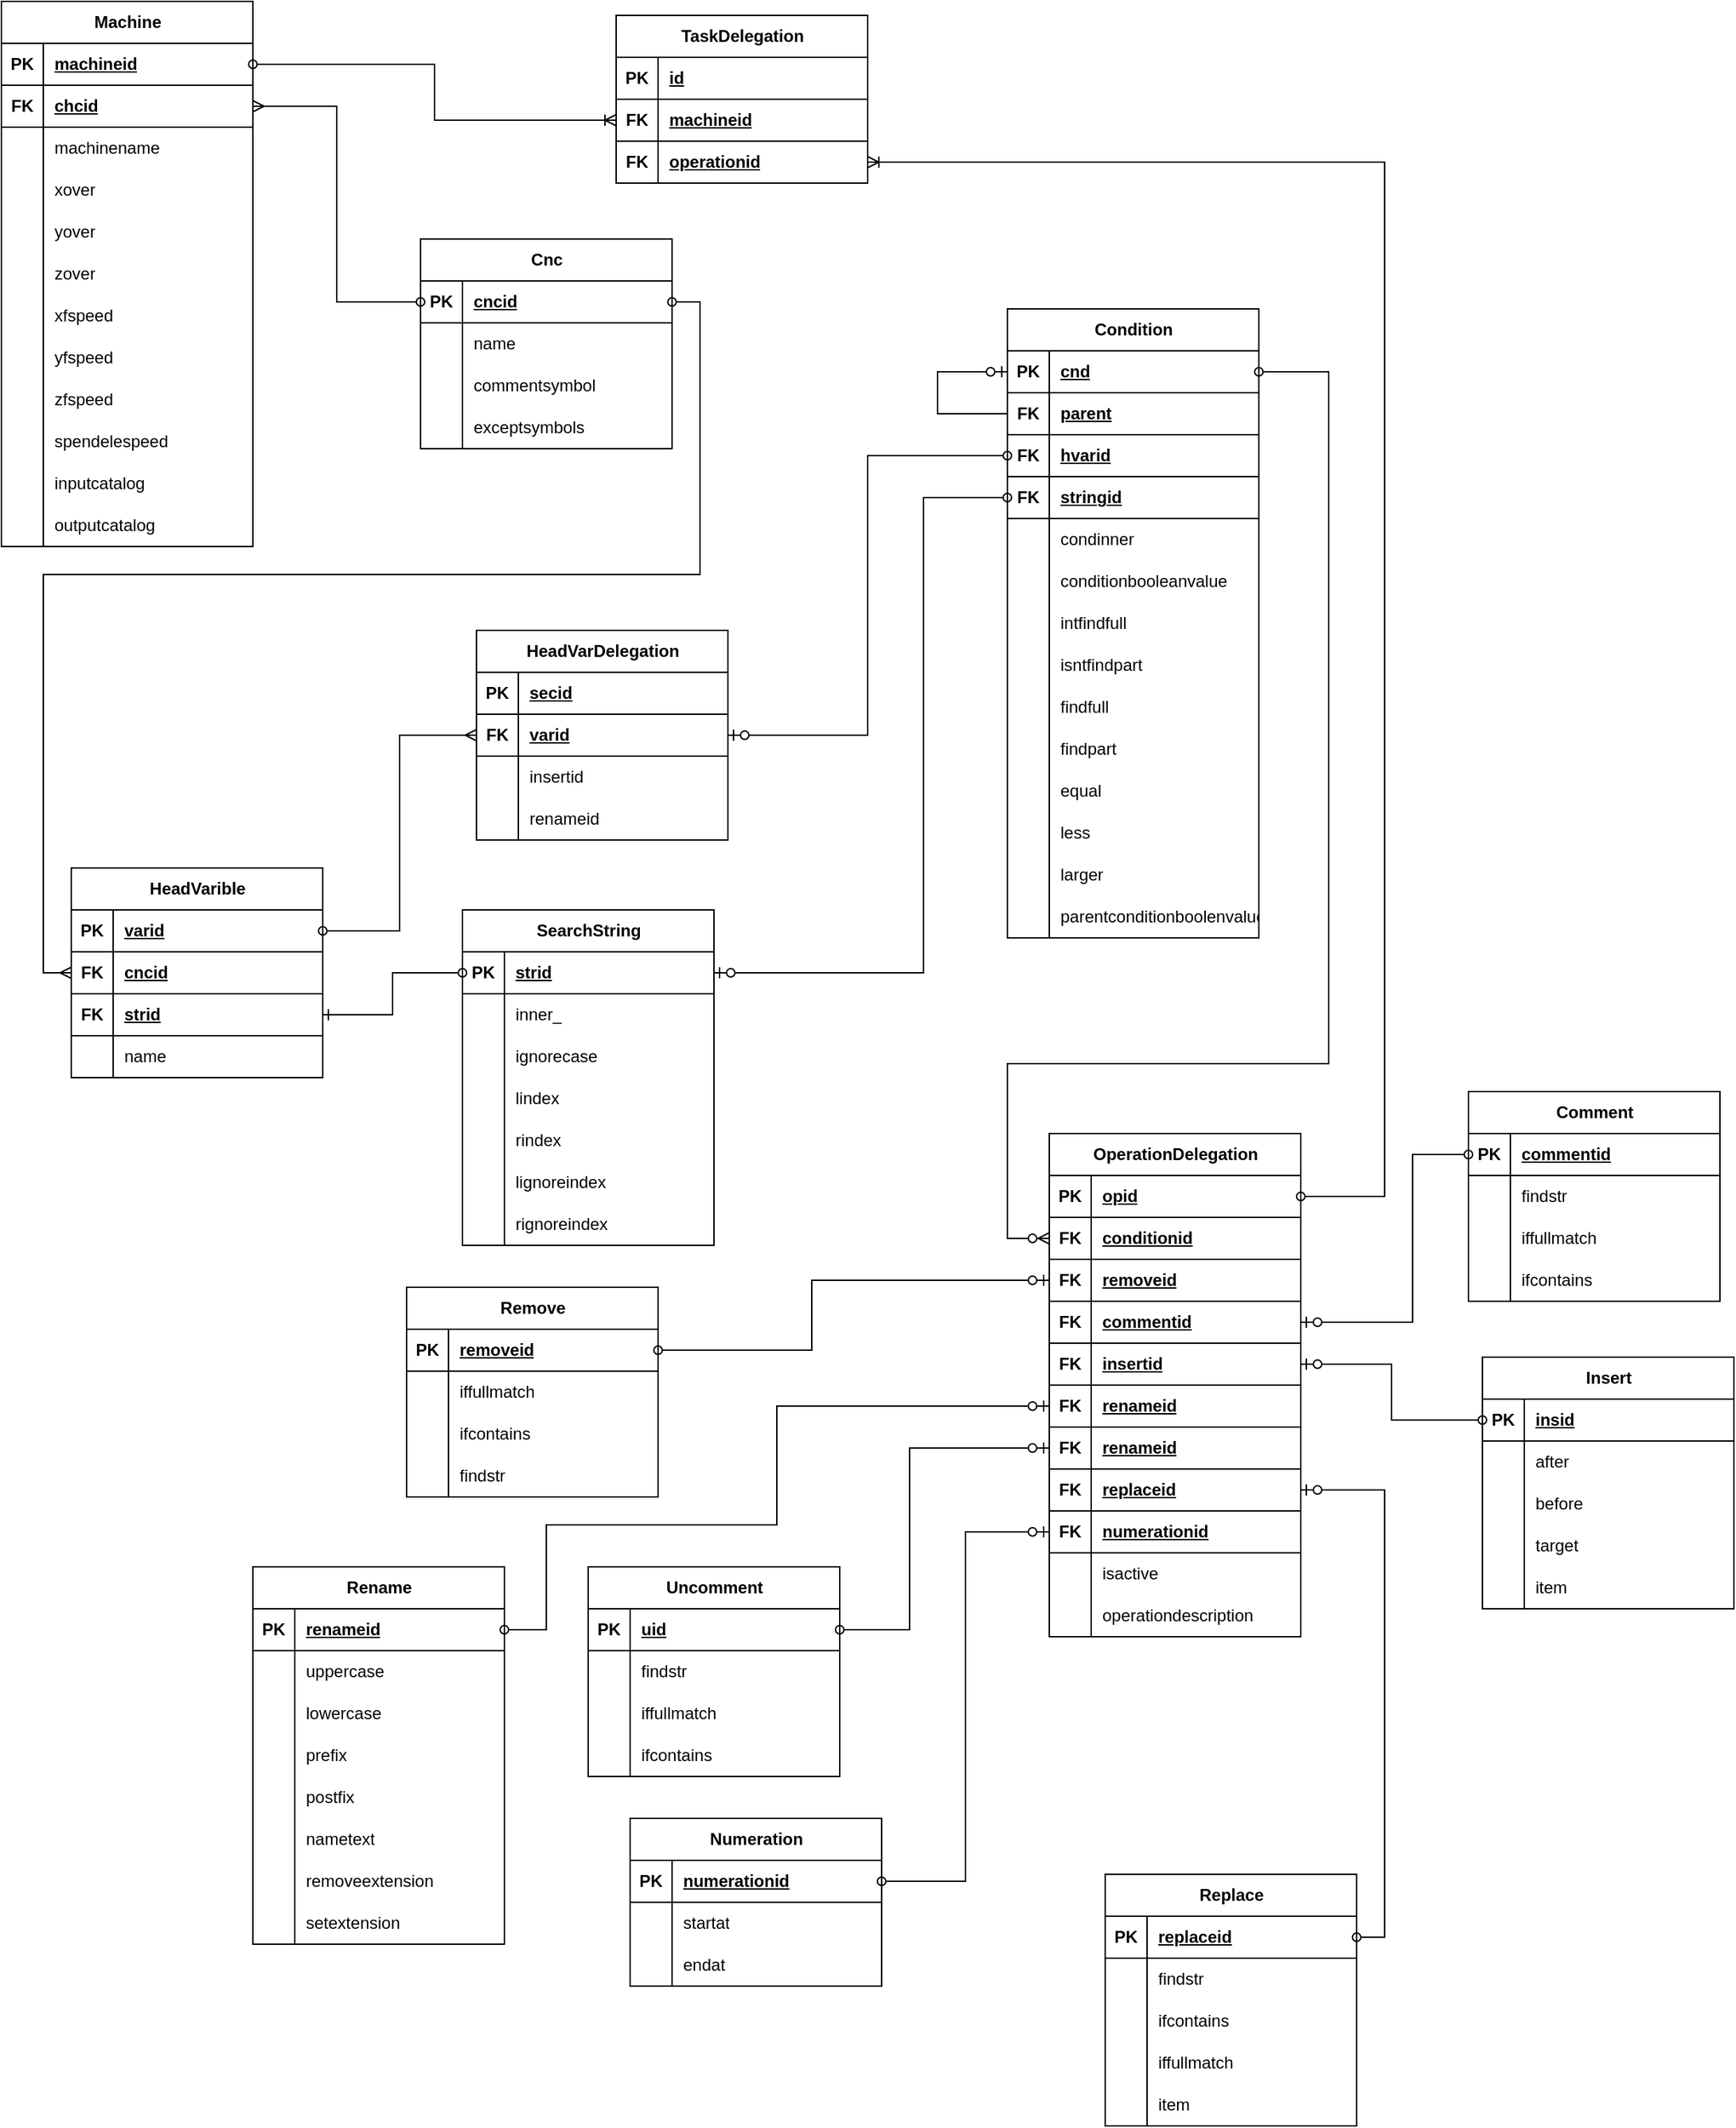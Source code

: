 <mxfile version="23.0.2" type="device">
  <diagram id="R2lEEEUBdFMjLlhIrx00" name="Page-1">
    <mxGraphModel dx="1646" dy="844" grid="1" gridSize="10" guides="1" tooltips="1" connect="1" arrows="1" fold="1" page="1" pageScale="1" pageWidth="1654" pageHeight="2336" math="0" shadow="0" extFonts="Permanent Marker^https://fonts.googleapis.com/css?family=Permanent+Marker">
      <root>
        <mxCell id="0" />
        <mxCell id="1" parent="0" />
        <mxCell id="XbiC2552hY-lNW7ncoZo-67" value="Cnc" style="shape=table;startSize=30;container=1;collapsible=1;childLayout=tableLayout;fixedRows=1;rowLines=0;fontStyle=1;align=center;resizeLast=1;html=1;" parent="1" vertex="1">
          <mxGeometry x="520" y="490" width="180" height="150" as="geometry">
            <mxRectangle x="1111" y="20" width="60" height="30" as="alternateBounds" />
          </mxGeometry>
        </mxCell>
        <mxCell id="XbiC2552hY-lNW7ncoZo-68" value="" style="shape=tableRow;horizontal=0;startSize=0;swimlaneHead=0;swimlaneBody=0;fillColor=none;collapsible=0;dropTarget=0;points=[[0,0.5],[1,0.5]];portConstraint=eastwest;top=0;left=0;right=0;bottom=1;" parent="XbiC2552hY-lNW7ncoZo-67" vertex="1">
          <mxGeometry y="30" width="180" height="30" as="geometry" />
        </mxCell>
        <mxCell id="XbiC2552hY-lNW7ncoZo-69" value="PK" style="shape=partialRectangle;connectable=0;fillColor=none;top=0;left=0;bottom=0;right=0;fontStyle=1;overflow=hidden;whiteSpace=wrap;html=1;" parent="XbiC2552hY-lNW7ncoZo-68" vertex="1">
          <mxGeometry width="30" height="30" as="geometry">
            <mxRectangle width="30" height="30" as="alternateBounds" />
          </mxGeometry>
        </mxCell>
        <mxCell id="XbiC2552hY-lNW7ncoZo-70" value="cncid" style="shape=partialRectangle;connectable=0;fillColor=none;top=0;left=0;bottom=0;right=0;align=left;spacingLeft=6;fontStyle=5;overflow=hidden;whiteSpace=wrap;html=1;" parent="XbiC2552hY-lNW7ncoZo-68" vertex="1">
          <mxGeometry x="30" width="150" height="30" as="geometry">
            <mxRectangle width="150" height="30" as="alternateBounds" />
          </mxGeometry>
        </mxCell>
        <mxCell id="XbiC2552hY-lNW7ncoZo-71" value="" style="shape=tableRow;horizontal=0;startSize=0;swimlaneHead=0;swimlaneBody=0;fillColor=none;collapsible=0;dropTarget=0;points=[[0,0.5],[1,0.5]];portConstraint=eastwest;top=0;left=0;right=0;bottom=0;" parent="XbiC2552hY-lNW7ncoZo-67" vertex="1">
          <mxGeometry y="60" width="180" height="30" as="geometry" />
        </mxCell>
        <mxCell id="XbiC2552hY-lNW7ncoZo-72" value="" style="shape=partialRectangle;connectable=0;fillColor=none;top=0;left=0;bottom=0;right=0;editable=1;overflow=hidden;whiteSpace=wrap;html=1;" parent="XbiC2552hY-lNW7ncoZo-71" vertex="1">
          <mxGeometry width="30" height="30" as="geometry">
            <mxRectangle width="30" height="30" as="alternateBounds" />
          </mxGeometry>
        </mxCell>
        <mxCell id="XbiC2552hY-lNW7ncoZo-73" value="name" style="shape=partialRectangle;connectable=0;fillColor=none;top=0;left=0;bottom=0;right=0;align=left;spacingLeft=6;overflow=hidden;whiteSpace=wrap;html=1;" parent="XbiC2552hY-lNW7ncoZo-71" vertex="1">
          <mxGeometry x="30" width="150" height="30" as="geometry">
            <mxRectangle width="150" height="30" as="alternateBounds" />
          </mxGeometry>
        </mxCell>
        <mxCell id="XbiC2552hY-lNW7ncoZo-74" value="" style="shape=tableRow;horizontal=0;startSize=0;swimlaneHead=0;swimlaneBody=0;fillColor=none;collapsible=0;dropTarget=0;points=[[0,0.5],[1,0.5]];portConstraint=eastwest;top=0;left=0;right=0;bottom=0;" parent="XbiC2552hY-lNW7ncoZo-67" vertex="1">
          <mxGeometry y="90" width="180" height="30" as="geometry" />
        </mxCell>
        <mxCell id="XbiC2552hY-lNW7ncoZo-75" value="" style="shape=partialRectangle;connectable=0;fillColor=none;top=0;left=0;bottom=0;right=0;editable=1;overflow=hidden;whiteSpace=wrap;html=1;" parent="XbiC2552hY-lNW7ncoZo-74" vertex="1">
          <mxGeometry width="30" height="30" as="geometry">
            <mxRectangle width="30" height="30" as="alternateBounds" />
          </mxGeometry>
        </mxCell>
        <mxCell id="XbiC2552hY-lNW7ncoZo-76" value="commentsymbol" style="shape=partialRectangle;connectable=0;fillColor=none;top=0;left=0;bottom=0;right=0;align=left;spacingLeft=6;overflow=hidden;whiteSpace=wrap;html=1;" parent="XbiC2552hY-lNW7ncoZo-74" vertex="1">
          <mxGeometry x="30" width="150" height="30" as="geometry">
            <mxRectangle width="150" height="30" as="alternateBounds" />
          </mxGeometry>
        </mxCell>
        <mxCell id="XbiC2552hY-lNW7ncoZo-77" value="" style="shape=tableRow;horizontal=0;startSize=0;swimlaneHead=0;swimlaneBody=0;fillColor=none;collapsible=0;dropTarget=0;points=[[0,0.5],[1,0.5]];portConstraint=eastwest;top=0;left=0;right=0;bottom=0;" parent="XbiC2552hY-lNW7ncoZo-67" vertex="1">
          <mxGeometry y="120" width="180" height="30" as="geometry" />
        </mxCell>
        <mxCell id="XbiC2552hY-lNW7ncoZo-78" value="" style="shape=partialRectangle;connectable=0;fillColor=none;top=0;left=0;bottom=0;right=0;editable=1;overflow=hidden;whiteSpace=wrap;html=1;" parent="XbiC2552hY-lNW7ncoZo-77" vertex="1">
          <mxGeometry width="30" height="30" as="geometry">
            <mxRectangle width="30" height="30" as="alternateBounds" />
          </mxGeometry>
        </mxCell>
        <mxCell id="XbiC2552hY-lNW7ncoZo-79" value="exceptsymbols" style="shape=partialRectangle;connectable=0;fillColor=none;top=0;left=0;bottom=0;right=0;align=left;spacingLeft=6;overflow=hidden;whiteSpace=wrap;html=1;" parent="XbiC2552hY-lNW7ncoZo-77" vertex="1">
          <mxGeometry x="30" width="150" height="30" as="geometry">
            <mxRectangle width="150" height="30" as="alternateBounds" />
          </mxGeometry>
        </mxCell>
        <mxCell id="XbiC2552hY-lNW7ncoZo-502" style="edgeStyle=orthogonalEdgeStyle;rounded=0;orthogonalLoop=1;jettySize=auto;html=1;exitX=0;exitY=0.5;exitDx=0;exitDy=0;entryX=0;entryY=0.5;entryDx=0;entryDy=0;endArrow=ERzeroToOne;endFill=0;" parent="1" source="XbiC2552hY-lNW7ncoZo-109" target="XbiC2552hY-lNW7ncoZo-81" edge="1">
          <mxGeometry relative="1" as="geometry">
            <Array as="points">
              <mxPoint x="890" y="615" />
              <mxPoint x="890" y="585" />
            </Array>
          </mxGeometry>
        </mxCell>
        <mxCell id="XbiC2552hY-lNW7ncoZo-80" value="Condition" style="shape=table;startSize=30;container=1;collapsible=1;childLayout=tableLayout;fixedRows=1;rowLines=0;fontStyle=1;align=center;resizeLast=1;html=1;" parent="1" vertex="1">
          <mxGeometry x="940" y="540" width="180" height="450" as="geometry">
            <mxRectangle x="610" y="270" width="100" height="30" as="alternateBounds" />
          </mxGeometry>
        </mxCell>
        <mxCell id="XbiC2552hY-lNW7ncoZo-81" value="" style="shape=tableRow;horizontal=0;startSize=0;swimlaneHead=0;swimlaneBody=0;fillColor=none;collapsible=0;dropTarget=0;points=[[0,0.5],[1,0.5]];portConstraint=eastwest;top=0;left=0;right=0;bottom=1;" parent="XbiC2552hY-lNW7ncoZo-80" vertex="1">
          <mxGeometry y="30" width="180" height="30" as="geometry" />
        </mxCell>
        <mxCell id="XbiC2552hY-lNW7ncoZo-82" value="PK" style="shape=partialRectangle;connectable=0;fillColor=none;top=0;left=0;bottom=0;right=0;fontStyle=1;overflow=hidden;whiteSpace=wrap;html=1;" parent="XbiC2552hY-lNW7ncoZo-81" vertex="1">
          <mxGeometry width="30" height="30" as="geometry">
            <mxRectangle width="30" height="30" as="alternateBounds" />
          </mxGeometry>
        </mxCell>
        <mxCell id="XbiC2552hY-lNW7ncoZo-83" value="cnd" style="shape=partialRectangle;connectable=0;fillColor=none;top=0;left=0;bottom=0;right=0;align=left;spacingLeft=6;fontStyle=5;overflow=hidden;whiteSpace=wrap;html=1;" parent="XbiC2552hY-lNW7ncoZo-81" vertex="1">
          <mxGeometry x="30" width="150" height="30" as="geometry">
            <mxRectangle width="150" height="30" as="alternateBounds" />
          </mxGeometry>
        </mxCell>
        <mxCell id="XbiC2552hY-lNW7ncoZo-109" style="shape=tableRow;horizontal=0;startSize=0;swimlaneHead=0;swimlaneBody=0;fillColor=none;collapsible=0;dropTarget=0;points=[[0,0.5],[1,0.5]];portConstraint=eastwest;top=0;left=0;right=0;bottom=1;" parent="XbiC2552hY-lNW7ncoZo-80" vertex="1">
          <mxGeometry y="60" width="180" height="30" as="geometry" />
        </mxCell>
        <mxCell id="XbiC2552hY-lNW7ncoZo-110" value="FK" style="shape=partialRectangle;connectable=0;fillColor=none;top=0;left=0;bottom=0;right=0;fontStyle=1;overflow=hidden;whiteSpace=wrap;html=1;" parent="XbiC2552hY-lNW7ncoZo-109" vertex="1">
          <mxGeometry width="30" height="30" as="geometry">
            <mxRectangle width="30" height="30" as="alternateBounds" />
          </mxGeometry>
        </mxCell>
        <mxCell id="XbiC2552hY-lNW7ncoZo-111" value="parent" style="shape=partialRectangle;connectable=0;fillColor=none;top=0;left=0;bottom=0;right=0;align=left;spacingLeft=6;fontStyle=5;overflow=hidden;whiteSpace=wrap;html=1;" parent="XbiC2552hY-lNW7ncoZo-109" vertex="1">
          <mxGeometry x="30" width="150" height="30" as="geometry">
            <mxRectangle width="150" height="30" as="alternateBounds" />
          </mxGeometry>
        </mxCell>
        <mxCell id="XbiC2552hY-lNW7ncoZo-106" style="shape=tableRow;horizontal=0;startSize=0;swimlaneHead=0;swimlaneBody=0;fillColor=none;collapsible=0;dropTarget=0;points=[[0,0.5],[1,0.5]];portConstraint=eastwest;top=0;left=0;right=0;bottom=1;" parent="XbiC2552hY-lNW7ncoZo-80" vertex="1">
          <mxGeometry y="90" width="180" height="30" as="geometry" />
        </mxCell>
        <mxCell id="XbiC2552hY-lNW7ncoZo-107" value="FK" style="shape=partialRectangle;connectable=0;fillColor=none;top=0;left=0;bottom=0;right=0;fontStyle=1;overflow=hidden;whiteSpace=wrap;html=1;" parent="XbiC2552hY-lNW7ncoZo-106" vertex="1">
          <mxGeometry width="30" height="30" as="geometry">
            <mxRectangle width="30" height="30" as="alternateBounds" />
          </mxGeometry>
        </mxCell>
        <mxCell id="XbiC2552hY-lNW7ncoZo-108" value="hvarid" style="shape=partialRectangle;connectable=0;fillColor=none;top=0;left=0;bottom=0;right=0;align=left;spacingLeft=6;fontStyle=5;overflow=hidden;whiteSpace=wrap;html=1;" parent="XbiC2552hY-lNW7ncoZo-106" vertex="1">
          <mxGeometry x="30" width="150" height="30" as="geometry">
            <mxRectangle width="150" height="30" as="alternateBounds" />
          </mxGeometry>
        </mxCell>
        <mxCell id="XbiC2552hY-lNW7ncoZo-337" style="shape=tableRow;horizontal=0;startSize=0;swimlaneHead=0;swimlaneBody=0;fillColor=none;collapsible=0;dropTarget=0;points=[[0,0.5],[1,0.5]];portConstraint=eastwest;top=0;left=0;right=0;bottom=1;" parent="XbiC2552hY-lNW7ncoZo-80" vertex="1">
          <mxGeometry y="120" width="180" height="30" as="geometry" />
        </mxCell>
        <mxCell id="XbiC2552hY-lNW7ncoZo-338" value="FK" style="shape=partialRectangle;connectable=0;fillColor=none;top=0;left=0;bottom=0;right=0;fontStyle=1;overflow=hidden;whiteSpace=wrap;html=1;" parent="XbiC2552hY-lNW7ncoZo-337" vertex="1">
          <mxGeometry width="30" height="30" as="geometry">
            <mxRectangle width="30" height="30" as="alternateBounds" />
          </mxGeometry>
        </mxCell>
        <mxCell id="XbiC2552hY-lNW7ncoZo-339" value="stringid" style="shape=partialRectangle;connectable=0;fillColor=none;top=0;left=0;bottom=0;right=0;align=left;spacingLeft=6;fontStyle=5;overflow=hidden;whiteSpace=wrap;html=1;" parent="XbiC2552hY-lNW7ncoZo-337" vertex="1">
          <mxGeometry x="30" width="150" height="30" as="geometry">
            <mxRectangle width="150" height="30" as="alternateBounds" />
          </mxGeometry>
        </mxCell>
        <mxCell id="XbiC2552hY-lNW7ncoZo-84" value="" style="shape=tableRow;horizontal=0;startSize=0;swimlaneHead=0;swimlaneBody=0;fillColor=none;collapsible=0;dropTarget=0;points=[[0,0.5],[1,0.5]];portConstraint=eastwest;top=0;left=0;right=0;bottom=0;" parent="XbiC2552hY-lNW7ncoZo-80" vertex="1">
          <mxGeometry y="150" width="180" height="30" as="geometry" />
        </mxCell>
        <mxCell id="XbiC2552hY-lNW7ncoZo-85" value="" style="shape=partialRectangle;connectable=0;fillColor=none;top=0;left=0;bottom=0;right=0;editable=1;overflow=hidden;whiteSpace=wrap;html=1;" parent="XbiC2552hY-lNW7ncoZo-84" vertex="1">
          <mxGeometry width="30" height="30" as="geometry">
            <mxRectangle width="30" height="30" as="alternateBounds" />
          </mxGeometry>
        </mxCell>
        <mxCell id="XbiC2552hY-lNW7ncoZo-86" value="condinner" style="shape=partialRectangle;connectable=0;fillColor=none;top=0;left=0;bottom=0;right=0;align=left;spacingLeft=6;overflow=hidden;whiteSpace=wrap;html=1;" parent="XbiC2552hY-lNW7ncoZo-84" vertex="1">
          <mxGeometry x="30" width="150" height="30" as="geometry">
            <mxRectangle width="150" height="30" as="alternateBounds" />
          </mxGeometry>
        </mxCell>
        <mxCell id="XbiC2552hY-lNW7ncoZo-87" value="" style="shape=tableRow;horizontal=0;startSize=0;swimlaneHead=0;swimlaneBody=0;fillColor=none;collapsible=0;dropTarget=0;points=[[0,0.5],[1,0.5]];portConstraint=eastwest;top=0;left=0;right=0;bottom=0;" parent="XbiC2552hY-lNW7ncoZo-80" vertex="1">
          <mxGeometry y="180" width="180" height="30" as="geometry" />
        </mxCell>
        <mxCell id="XbiC2552hY-lNW7ncoZo-88" value="" style="shape=partialRectangle;connectable=0;fillColor=none;top=0;left=0;bottom=0;right=0;editable=1;overflow=hidden;whiteSpace=wrap;html=1;" parent="XbiC2552hY-lNW7ncoZo-87" vertex="1">
          <mxGeometry width="30" height="30" as="geometry">
            <mxRectangle width="30" height="30" as="alternateBounds" />
          </mxGeometry>
        </mxCell>
        <mxCell id="XbiC2552hY-lNW7ncoZo-89" value="conditionbooleanvalue" style="shape=partialRectangle;connectable=0;fillColor=none;top=0;left=0;bottom=0;right=0;align=left;spacingLeft=6;overflow=hidden;whiteSpace=wrap;html=1;" parent="XbiC2552hY-lNW7ncoZo-87" vertex="1">
          <mxGeometry x="30" width="150" height="30" as="geometry">
            <mxRectangle width="150" height="30" as="alternateBounds" />
          </mxGeometry>
        </mxCell>
        <mxCell id="XbiC2552hY-lNW7ncoZo-90" value="" style="shape=tableRow;horizontal=0;startSize=0;swimlaneHead=0;swimlaneBody=0;fillColor=none;collapsible=0;dropTarget=0;points=[[0,0.5],[1,0.5]];portConstraint=eastwest;top=0;left=0;right=0;bottom=0;" parent="XbiC2552hY-lNW7ncoZo-80" vertex="1">
          <mxGeometry y="210" width="180" height="30" as="geometry" />
        </mxCell>
        <mxCell id="XbiC2552hY-lNW7ncoZo-91" value="" style="shape=partialRectangle;connectable=0;fillColor=none;top=0;left=0;bottom=0;right=0;editable=1;overflow=hidden;whiteSpace=wrap;html=1;" parent="XbiC2552hY-lNW7ncoZo-90" vertex="1">
          <mxGeometry width="30" height="30" as="geometry">
            <mxRectangle width="30" height="30" as="alternateBounds" />
          </mxGeometry>
        </mxCell>
        <mxCell id="XbiC2552hY-lNW7ncoZo-92" value="intfindfull" style="shape=partialRectangle;connectable=0;fillColor=none;top=0;left=0;bottom=0;right=0;align=left;spacingLeft=6;overflow=hidden;whiteSpace=wrap;html=1;" parent="XbiC2552hY-lNW7ncoZo-90" vertex="1">
          <mxGeometry x="30" width="150" height="30" as="geometry">
            <mxRectangle width="150" height="30" as="alternateBounds" />
          </mxGeometry>
        </mxCell>
        <mxCell id="XbiC2552hY-lNW7ncoZo-346" style="shape=tableRow;horizontal=0;startSize=0;swimlaneHead=0;swimlaneBody=0;fillColor=none;collapsible=0;dropTarget=0;points=[[0,0.5],[1,0.5]];portConstraint=eastwest;top=0;left=0;right=0;bottom=0;" parent="XbiC2552hY-lNW7ncoZo-80" vertex="1">
          <mxGeometry y="240" width="180" height="30" as="geometry" />
        </mxCell>
        <mxCell id="XbiC2552hY-lNW7ncoZo-347" style="shape=partialRectangle;connectable=0;fillColor=none;top=0;left=0;bottom=0;right=0;editable=1;overflow=hidden;whiteSpace=wrap;html=1;" parent="XbiC2552hY-lNW7ncoZo-346" vertex="1">
          <mxGeometry width="30" height="30" as="geometry">
            <mxRectangle width="30" height="30" as="alternateBounds" />
          </mxGeometry>
        </mxCell>
        <mxCell id="XbiC2552hY-lNW7ncoZo-348" value="isntfindpart" style="shape=partialRectangle;connectable=0;fillColor=none;top=0;left=0;bottom=0;right=0;align=left;spacingLeft=6;overflow=hidden;whiteSpace=wrap;html=1;" parent="XbiC2552hY-lNW7ncoZo-346" vertex="1">
          <mxGeometry x="30" width="150" height="30" as="geometry">
            <mxRectangle width="150" height="30" as="alternateBounds" />
          </mxGeometry>
        </mxCell>
        <mxCell id="XbiC2552hY-lNW7ncoZo-343" style="shape=tableRow;horizontal=0;startSize=0;swimlaneHead=0;swimlaneBody=0;fillColor=none;collapsible=0;dropTarget=0;points=[[0,0.5],[1,0.5]];portConstraint=eastwest;top=0;left=0;right=0;bottom=0;" parent="XbiC2552hY-lNW7ncoZo-80" vertex="1">
          <mxGeometry y="270" width="180" height="30" as="geometry" />
        </mxCell>
        <mxCell id="XbiC2552hY-lNW7ncoZo-344" style="shape=partialRectangle;connectable=0;fillColor=none;top=0;left=0;bottom=0;right=0;editable=1;overflow=hidden;whiteSpace=wrap;html=1;" parent="XbiC2552hY-lNW7ncoZo-343" vertex="1">
          <mxGeometry width="30" height="30" as="geometry">
            <mxRectangle width="30" height="30" as="alternateBounds" />
          </mxGeometry>
        </mxCell>
        <mxCell id="XbiC2552hY-lNW7ncoZo-345" value="findfull" style="shape=partialRectangle;connectable=0;fillColor=none;top=0;left=0;bottom=0;right=0;align=left;spacingLeft=6;overflow=hidden;whiteSpace=wrap;html=1;" parent="XbiC2552hY-lNW7ncoZo-343" vertex="1">
          <mxGeometry x="30" width="150" height="30" as="geometry">
            <mxRectangle width="150" height="30" as="alternateBounds" />
          </mxGeometry>
        </mxCell>
        <mxCell id="XbiC2552hY-lNW7ncoZo-340" style="shape=tableRow;horizontal=0;startSize=0;swimlaneHead=0;swimlaneBody=0;fillColor=none;collapsible=0;dropTarget=0;points=[[0,0.5],[1,0.5]];portConstraint=eastwest;top=0;left=0;right=0;bottom=0;" parent="XbiC2552hY-lNW7ncoZo-80" vertex="1">
          <mxGeometry y="300" width="180" height="30" as="geometry" />
        </mxCell>
        <mxCell id="XbiC2552hY-lNW7ncoZo-341" style="shape=partialRectangle;connectable=0;fillColor=none;top=0;left=0;bottom=0;right=0;editable=1;overflow=hidden;whiteSpace=wrap;html=1;" parent="XbiC2552hY-lNW7ncoZo-340" vertex="1">
          <mxGeometry width="30" height="30" as="geometry">
            <mxRectangle width="30" height="30" as="alternateBounds" />
          </mxGeometry>
        </mxCell>
        <mxCell id="XbiC2552hY-lNW7ncoZo-342" value="findpart" style="shape=partialRectangle;connectable=0;fillColor=none;top=0;left=0;bottom=0;right=0;align=left;spacingLeft=6;overflow=hidden;whiteSpace=wrap;html=1;" parent="XbiC2552hY-lNW7ncoZo-340" vertex="1">
          <mxGeometry x="30" width="150" height="30" as="geometry">
            <mxRectangle width="150" height="30" as="alternateBounds" />
          </mxGeometry>
        </mxCell>
        <mxCell id="XbiC2552hY-lNW7ncoZo-358" style="shape=tableRow;horizontal=0;startSize=0;swimlaneHead=0;swimlaneBody=0;fillColor=none;collapsible=0;dropTarget=0;points=[[0,0.5],[1,0.5]];portConstraint=eastwest;top=0;left=0;right=0;bottom=0;" parent="XbiC2552hY-lNW7ncoZo-80" vertex="1">
          <mxGeometry y="330" width="180" height="30" as="geometry" />
        </mxCell>
        <mxCell id="XbiC2552hY-lNW7ncoZo-359" style="shape=partialRectangle;connectable=0;fillColor=none;top=0;left=0;bottom=0;right=0;editable=1;overflow=hidden;whiteSpace=wrap;html=1;" parent="XbiC2552hY-lNW7ncoZo-358" vertex="1">
          <mxGeometry width="30" height="30" as="geometry">
            <mxRectangle width="30" height="30" as="alternateBounds" />
          </mxGeometry>
        </mxCell>
        <mxCell id="XbiC2552hY-lNW7ncoZo-360" value="equal" style="shape=partialRectangle;connectable=0;fillColor=none;top=0;left=0;bottom=0;right=0;align=left;spacingLeft=6;overflow=hidden;whiteSpace=wrap;html=1;" parent="XbiC2552hY-lNW7ncoZo-358" vertex="1">
          <mxGeometry x="30" width="150" height="30" as="geometry">
            <mxRectangle width="150" height="30" as="alternateBounds" />
          </mxGeometry>
        </mxCell>
        <mxCell id="XbiC2552hY-lNW7ncoZo-355" style="shape=tableRow;horizontal=0;startSize=0;swimlaneHead=0;swimlaneBody=0;fillColor=none;collapsible=0;dropTarget=0;points=[[0,0.5],[1,0.5]];portConstraint=eastwest;top=0;left=0;right=0;bottom=0;" parent="XbiC2552hY-lNW7ncoZo-80" vertex="1">
          <mxGeometry y="360" width="180" height="30" as="geometry" />
        </mxCell>
        <mxCell id="XbiC2552hY-lNW7ncoZo-356" style="shape=partialRectangle;connectable=0;fillColor=none;top=0;left=0;bottom=0;right=0;editable=1;overflow=hidden;whiteSpace=wrap;html=1;" parent="XbiC2552hY-lNW7ncoZo-355" vertex="1">
          <mxGeometry width="30" height="30" as="geometry">
            <mxRectangle width="30" height="30" as="alternateBounds" />
          </mxGeometry>
        </mxCell>
        <mxCell id="XbiC2552hY-lNW7ncoZo-357" value="less" style="shape=partialRectangle;connectable=0;fillColor=none;top=0;left=0;bottom=0;right=0;align=left;spacingLeft=6;overflow=hidden;whiteSpace=wrap;html=1;" parent="XbiC2552hY-lNW7ncoZo-355" vertex="1">
          <mxGeometry x="30" width="150" height="30" as="geometry">
            <mxRectangle width="150" height="30" as="alternateBounds" />
          </mxGeometry>
        </mxCell>
        <mxCell id="XbiC2552hY-lNW7ncoZo-361" style="shape=tableRow;horizontal=0;startSize=0;swimlaneHead=0;swimlaneBody=0;fillColor=none;collapsible=0;dropTarget=0;points=[[0,0.5],[1,0.5]];portConstraint=eastwest;top=0;left=0;right=0;bottom=0;" parent="XbiC2552hY-lNW7ncoZo-80" vertex="1">
          <mxGeometry y="390" width="180" height="30" as="geometry" />
        </mxCell>
        <mxCell id="XbiC2552hY-lNW7ncoZo-362" style="shape=partialRectangle;connectable=0;fillColor=none;top=0;left=0;bottom=0;right=0;editable=1;overflow=hidden;whiteSpace=wrap;html=1;" parent="XbiC2552hY-lNW7ncoZo-361" vertex="1">
          <mxGeometry width="30" height="30" as="geometry">
            <mxRectangle width="30" height="30" as="alternateBounds" />
          </mxGeometry>
        </mxCell>
        <mxCell id="XbiC2552hY-lNW7ncoZo-363" value="larger" style="shape=partialRectangle;connectable=0;fillColor=none;top=0;left=0;bottom=0;right=0;align=left;spacingLeft=6;overflow=hidden;whiteSpace=wrap;html=1;" parent="XbiC2552hY-lNW7ncoZo-361" vertex="1">
          <mxGeometry x="30" width="150" height="30" as="geometry">
            <mxRectangle width="150" height="30" as="alternateBounds" />
          </mxGeometry>
        </mxCell>
        <mxCell id="XbiC2552hY-lNW7ncoZo-352" style="shape=tableRow;horizontal=0;startSize=0;swimlaneHead=0;swimlaneBody=0;fillColor=none;collapsible=0;dropTarget=0;points=[[0,0.5],[1,0.5]];portConstraint=eastwest;top=0;left=0;right=0;bottom=0;" parent="XbiC2552hY-lNW7ncoZo-80" vertex="1">
          <mxGeometry y="420" width="180" height="30" as="geometry" />
        </mxCell>
        <mxCell id="XbiC2552hY-lNW7ncoZo-353" style="shape=partialRectangle;connectable=0;fillColor=none;top=0;left=0;bottom=0;right=0;editable=1;overflow=hidden;whiteSpace=wrap;html=1;" parent="XbiC2552hY-lNW7ncoZo-352" vertex="1">
          <mxGeometry width="30" height="30" as="geometry">
            <mxRectangle width="30" height="30" as="alternateBounds" />
          </mxGeometry>
        </mxCell>
        <mxCell id="XbiC2552hY-lNW7ncoZo-354" value="parentconditionboolenvalue" style="shape=partialRectangle;connectable=0;fillColor=none;top=0;left=0;bottom=0;right=0;align=left;spacingLeft=6;overflow=hidden;whiteSpace=wrap;html=1;" parent="XbiC2552hY-lNW7ncoZo-352" vertex="1">
          <mxGeometry x="30" width="150" height="30" as="geometry">
            <mxRectangle width="150" height="30" as="alternateBounds" />
          </mxGeometry>
        </mxCell>
        <mxCell id="XbiC2552hY-lNW7ncoZo-93" value="OperationDelegation" style="shape=table;startSize=30;container=1;collapsible=1;childLayout=tableLayout;fixedRows=1;rowLines=0;fontStyle=1;align=center;resizeLast=1;html=1;" parent="1" vertex="1">
          <mxGeometry x="970" y="1130" width="180" height="360" as="geometry">
            <mxRectangle x="790" y="720" width="160" height="30" as="alternateBounds" />
          </mxGeometry>
        </mxCell>
        <mxCell id="XbiC2552hY-lNW7ncoZo-94" value="" style="shape=tableRow;horizontal=0;startSize=0;swimlaneHead=0;swimlaneBody=0;fillColor=none;collapsible=0;dropTarget=0;points=[[0,0.5],[1,0.5]];portConstraint=eastwest;top=0;left=0;right=0;bottom=1;" parent="XbiC2552hY-lNW7ncoZo-93" vertex="1">
          <mxGeometry y="30" width="180" height="30" as="geometry" />
        </mxCell>
        <mxCell id="XbiC2552hY-lNW7ncoZo-95" value="PK" style="shape=partialRectangle;connectable=0;fillColor=none;top=0;left=0;bottom=0;right=0;fontStyle=1;overflow=hidden;whiteSpace=wrap;html=1;" parent="XbiC2552hY-lNW7ncoZo-94" vertex="1">
          <mxGeometry width="30" height="30" as="geometry">
            <mxRectangle width="30" height="30" as="alternateBounds" />
          </mxGeometry>
        </mxCell>
        <mxCell id="XbiC2552hY-lNW7ncoZo-96" value="opid" style="shape=partialRectangle;connectable=0;fillColor=none;top=0;left=0;bottom=0;right=0;align=left;spacingLeft=6;fontStyle=5;overflow=hidden;whiteSpace=wrap;html=1;" parent="XbiC2552hY-lNW7ncoZo-94" vertex="1">
          <mxGeometry x="30" width="150" height="30" as="geometry">
            <mxRectangle width="150" height="30" as="alternateBounds" />
          </mxGeometry>
        </mxCell>
        <mxCell id="XbiC2552hY-lNW7ncoZo-446" style="shape=tableRow;horizontal=0;startSize=0;swimlaneHead=0;swimlaneBody=0;fillColor=none;collapsible=0;dropTarget=0;points=[[0,0.5],[1,0.5]];portConstraint=eastwest;top=0;left=0;right=0;bottom=1;" parent="XbiC2552hY-lNW7ncoZo-93" vertex="1">
          <mxGeometry y="60" width="180" height="30" as="geometry" />
        </mxCell>
        <mxCell id="XbiC2552hY-lNW7ncoZo-447" value="FK" style="shape=partialRectangle;connectable=0;fillColor=none;top=0;left=0;bottom=0;right=0;fontStyle=1;overflow=hidden;whiteSpace=wrap;html=1;" parent="XbiC2552hY-lNW7ncoZo-446" vertex="1">
          <mxGeometry width="30" height="30" as="geometry">
            <mxRectangle width="30" height="30" as="alternateBounds" />
          </mxGeometry>
        </mxCell>
        <mxCell id="XbiC2552hY-lNW7ncoZo-448" value="conditionid" style="shape=partialRectangle;connectable=0;fillColor=none;top=0;left=0;bottom=0;right=0;align=left;spacingLeft=6;fontStyle=5;overflow=hidden;whiteSpace=wrap;html=1;" parent="XbiC2552hY-lNW7ncoZo-446" vertex="1">
          <mxGeometry x="30" width="150" height="30" as="geometry">
            <mxRectangle width="150" height="30" as="alternateBounds" />
          </mxGeometry>
        </mxCell>
        <mxCell id="XbiC2552hY-lNW7ncoZo-443" style="shape=tableRow;horizontal=0;startSize=0;swimlaneHead=0;swimlaneBody=0;fillColor=none;collapsible=0;dropTarget=0;points=[[0,0.5],[1,0.5]];portConstraint=eastwest;top=0;left=0;right=0;bottom=1;" parent="XbiC2552hY-lNW7ncoZo-93" vertex="1">
          <mxGeometry y="90" width="180" height="30" as="geometry" />
        </mxCell>
        <mxCell id="XbiC2552hY-lNW7ncoZo-444" value="FK" style="shape=partialRectangle;connectable=0;fillColor=none;top=0;left=0;bottom=0;right=0;fontStyle=1;overflow=hidden;whiteSpace=wrap;html=1;" parent="XbiC2552hY-lNW7ncoZo-443" vertex="1">
          <mxGeometry width="30" height="30" as="geometry">
            <mxRectangle width="30" height="30" as="alternateBounds" />
          </mxGeometry>
        </mxCell>
        <mxCell id="XbiC2552hY-lNW7ncoZo-445" value="removeid" style="shape=partialRectangle;connectable=0;fillColor=none;top=0;left=0;bottom=0;right=0;align=left;spacingLeft=6;fontStyle=5;overflow=hidden;whiteSpace=wrap;html=1;" parent="XbiC2552hY-lNW7ncoZo-443" vertex="1">
          <mxGeometry x="30" width="150" height="30" as="geometry">
            <mxRectangle width="150" height="30" as="alternateBounds" />
          </mxGeometry>
        </mxCell>
        <mxCell id="XbiC2552hY-lNW7ncoZo-440" style="shape=tableRow;horizontal=0;startSize=0;swimlaneHead=0;swimlaneBody=0;fillColor=none;collapsible=0;dropTarget=0;points=[[0,0.5],[1,0.5]];portConstraint=eastwest;top=0;left=0;right=0;bottom=1;" parent="XbiC2552hY-lNW7ncoZo-93" vertex="1">
          <mxGeometry y="120" width="180" height="30" as="geometry" />
        </mxCell>
        <mxCell id="XbiC2552hY-lNW7ncoZo-441" value="FK" style="shape=partialRectangle;connectable=0;fillColor=none;top=0;left=0;bottom=0;right=0;fontStyle=1;overflow=hidden;whiteSpace=wrap;html=1;" parent="XbiC2552hY-lNW7ncoZo-440" vertex="1">
          <mxGeometry width="30" height="30" as="geometry">
            <mxRectangle width="30" height="30" as="alternateBounds" />
          </mxGeometry>
        </mxCell>
        <mxCell id="XbiC2552hY-lNW7ncoZo-442" value="commentid" style="shape=partialRectangle;connectable=0;fillColor=none;top=0;left=0;bottom=0;right=0;align=left;spacingLeft=6;fontStyle=5;overflow=hidden;whiteSpace=wrap;html=1;" parent="XbiC2552hY-lNW7ncoZo-440" vertex="1">
          <mxGeometry x="30" width="150" height="30" as="geometry">
            <mxRectangle width="150" height="30" as="alternateBounds" />
          </mxGeometry>
        </mxCell>
        <mxCell id="XbiC2552hY-lNW7ncoZo-437" style="shape=tableRow;horizontal=0;startSize=0;swimlaneHead=0;swimlaneBody=0;fillColor=none;collapsible=0;dropTarget=0;points=[[0,0.5],[1,0.5]];portConstraint=eastwest;top=0;left=0;right=0;bottom=1;" parent="XbiC2552hY-lNW7ncoZo-93" vertex="1">
          <mxGeometry y="150" width="180" height="30" as="geometry" />
        </mxCell>
        <mxCell id="XbiC2552hY-lNW7ncoZo-438" value="FK" style="shape=partialRectangle;connectable=0;fillColor=none;top=0;left=0;bottom=0;right=0;fontStyle=1;overflow=hidden;whiteSpace=wrap;html=1;" parent="XbiC2552hY-lNW7ncoZo-437" vertex="1">
          <mxGeometry width="30" height="30" as="geometry">
            <mxRectangle width="30" height="30" as="alternateBounds" />
          </mxGeometry>
        </mxCell>
        <mxCell id="XbiC2552hY-lNW7ncoZo-439" value="insertid" style="shape=partialRectangle;connectable=0;fillColor=none;top=0;left=0;bottom=0;right=0;align=left;spacingLeft=6;fontStyle=5;overflow=hidden;whiteSpace=wrap;html=1;" parent="XbiC2552hY-lNW7ncoZo-437" vertex="1">
          <mxGeometry x="30" width="150" height="30" as="geometry">
            <mxRectangle width="150" height="30" as="alternateBounds" />
          </mxGeometry>
        </mxCell>
        <mxCell id="XbiC2552hY-lNW7ncoZo-452" style="shape=tableRow;horizontal=0;startSize=0;swimlaneHead=0;swimlaneBody=0;fillColor=none;collapsible=0;dropTarget=0;points=[[0,0.5],[1,0.5]];portConstraint=eastwest;top=0;left=0;right=0;bottom=1;" parent="XbiC2552hY-lNW7ncoZo-93" vertex="1">
          <mxGeometry y="180" width="180" height="30" as="geometry" />
        </mxCell>
        <mxCell id="XbiC2552hY-lNW7ncoZo-453" value="FK" style="shape=partialRectangle;connectable=0;fillColor=none;top=0;left=0;bottom=0;right=0;fontStyle=1;overflow=hidden;whiteSpace=wrap;html=1;" parent="XbiC2552hY-lNW7ncoZo-452" vertex="1">
          <mxGeometry width="30" height="30" as="geometry">
            <mxRectangle width="30" height="30" as="alternateBounds" />
          </mxGeometry>
        </mxCell>
        <mxCell id="XbiC2552hY-lNW7ncoZo-454" value="renameid" style="shape=partialRectangle;connectable=0;fillColor=none;top=0;left=0;bottom=0;right=0;align=left;spacingLeft=6;fontStyle=5;overflow=hidden;whiteSpace=wrap;html=1;" parent="XbiC2552hY-lNW7ncoZo-452" vertex="1">
          <mxGeometry x="30" width="150" height="30" as="geometry">
            <mxRectangle width="150" height="30" as="alternateBounds" />
          </mxGeometry>
        </mxCell>
        <mxCell id="XbiC2552hY-lNW7ncoZo-449" style="shape=tableRow;horizontal=0;startSize=0;swimlaneHead=0;swimlaneBody=0;fillColor=none;collapsible=0;dropTarget=0;points=[[0,0.5],[1,0.5]];portConstraint=eastwest;top=0;left=0;right=0;bottom=1;" parent="XbiC2552hY-lNW7ncoZo-93" vertex="1">
          <mxGeometry y="210" width="180" height="30" as="geometry" />
        </mxCell>
        <mxCell id="XbiC2552hY-lNW7ncoZo-450" value="FK" style="shape=partialRectangle;connectable=0;fillColor=none;top=0;left=0;bottom=0;right=0;fontStyle=1;overflow=hidden;whiteSpace=wrap;html=1;" parent="XbiC2552hY-lNW7ncoZo-449" vertex="1">
          <mxGeometry width="30" height="30" as="geometry">
            <mxRectangle width="30" height="30" as="alternateBounds" />
          </mxGeometry>
        </mxCell>
        <mxCell id="XbiC2552hY-lNW7ncoZo-451" value="renameid" style="shape=partialRectangle;connectable=0;fillColor=none;top=0;left=0;bottom=0;right=0;align=left;spacingLeft=6;fontStyle=5;overflow=hidden;whiteSpace=wrap;html=1;" parent="XbiC2552hY-lNW7ncoZo-449" vertex="1">
          <mxGeometry x="30" width="150" height="30" as="geometry">
            <mxRectangle width="150" height="30" as="alternateBounds" />
          </mxGeometry>
        </mxCell>
        <mxCell id="XbiC2552hY-lNW7ncoZo-458" style="shape=tableRow;horizontal=0;startSize=0;swimlaneHead=0;swimlaneBody=0;fillColor=none;collapsible=0;dropTarget=0;points=[[0,0.5],[1,0.5]];portConstraint=eastwest;top=0;left=0;right=0;bottom=1;" parent="XbiC2552hY-lNW7ncoZo-93" vertex="1">
          <mxGeometry y="240" width="180" height="30" as="geometry" />
        </mxCell>
        <mxCell id="XbiC2552hY-lNW7ncoZo-459" value="FK" style="shape=partialRectangle;connectable=0;fillColor=none;top=0;left=0;bottom=0;right=0;fontStyle=1;overflow=hidden;whiteSpace=wrap;html=1;" parent="XbiC2552hY-lNW7ncoZo-458" vertex="1">
          <mxGeometry width="30" height="30" as="geometry">
            <mxRectangle width="30" height="30" as="alternateBounds" />
          </mxGeometry>
        </mxCell>
        <mxCell id="XbiC2552hY-lNW7ncoZo-460" value="replaceid" style="shape=partialRectangle;connectable=0;fillColor=none;top=0;left=0;bottom=0;right=0;align=left;spacingLeft=6;fontStyle=5;overflow=hidden;whiteSpace=wrap;html=1;" parent="XbiC2552hY-lNW7ncoZo-458" vertex="1">
          <mxGeometry x="30" width="150" height="30" as="geometry">
            <mxRectangle width="150" height="30" as="alternateBounds" />
          </mxGeometry>
        </mxCell>
        <mxCell id="XbiC2552hY-lNW7ncoZo-455" style="shape=tableRow;horizontal=0;startSize=0;swimlaneHead=0;swimlaneBody=0;fillColor=none;collapsible=0;dropTarget=0;points=[[0,0.5],[1,0.5]];portConstraint=eastwest;top=0;left=0;right=0;bottom=1;" parent="XbiC2552hY-lNW7ncoZo-93" vertex="1">
          <mxGeometry y="270" width="180" height="30" as="geometry" />
        </mxCell>
        <mxCell id="XbiC2552hY-lNW7ncoZo-456" value="FK" style="shape=partialRectangle;connectable=0;fillColor=none;top=0;left=0;bottom=0;right=0;fontStyle=1;overflow=hidden;whiteSpace=wrap;html=1;" parent="XbiC2552hY-lNW7ncoZo-455" vertex="1">
          <mxGeometry width="30" height="30" as="geometry">
            <mxRectangle width="30" height="30" as="alternateBounds" />
          </mxGeometry>
        </mxCell>
        <mxCell id="XbiC2552hY-lNW7ncoZo-457" value="numerationid" style="shape=partialRectangle;connectable=0;fillColor=none;top=0;left=0;bottom=0;right=0;align=left;spacingLeft=6;fontStyle=5;overflow=hidden;whiteSpace=wrap;html=1;" parent="XbiC2552hY-lNW7ncoZo-455" vertex="1">
          <mxGeometry x="30" width="150" height="30" as="geometry">
            <mxRectangle width="150" height="30" as="alternateBounds" />
          </mxGeometry>
        </mxCell>
        <mxCell id="XbiC2552hY-lNW7ncoZo-97" value="" style="shape=tableRow;horizontal=0;startSize=0;swimlaneHead=0;swimlaneBody=0;fillColor=none;collapsible=0;dropTarget=0;points=[[0,0.5],[1,0.5]];portConstraint=eastwest;top=0;left=0;right=0;bottom=0;" parent="XbiC2552hY-lNW7ncoZo-93" vertex="1">
          <mxGeometry y="300" width="180" height="30" as="geometry" />
        </mxCell>
        <mxCell id="XbiC2552hY-lNW7ncoZo-98" value="" style="shape=partialRectangle;connectable=0;fillColor=none;top=0;left=0;bottom=0;right=0;editable=1;overflow=hidden;whiteSpace=wrap;html=1;" parent="XbiC2552hY-lNW7ncoZo-97" vertex="1">
          <mxGeometry width="30" height="30" as="geometry">
            <mxRectangle width="30" height="30" as="alternateBounds" />
          </mxGeometry>
        </mxCell>
        <mxCell id="XbiC2552hY-lNW7ncoZo-99" value="isactive" style="shape=partialRectangle;connectable=0;fillColor=none;top=0;left=0;bottom=0;right=0;align=left;spacingLeft=6;overflow=hidden;whiteSpace=wrap;html=1;" parent="XbiC2552hY-lNW7ncoZo-97" vertex="1">
          <mxGeometry x="30" width="150" height="30" as="geometry">
            <mxRectangle width="150" height="30" as="alternateBounds" />
          </mxGeometry>
        </mxCell>
        <mxCell id="XbiC2552hY-lNW7ncoZo-464" style="shape=tableRow;horizontal=0;startSize=0;swimlaneHead=0;swimlaneBody=0;fillColor=none;collapsible=0;dropTarget=0;points=[[0,0.5],[1,0.5]];portConstraint=eastwest;top=0;left=0;right=0;bottom=0;" parent="XbiC2552hY-lNW7ncoZo-93" vertex="1">
          <mxGeometry y="330" width="180" height="30" as="geometry" />
        </mxCell>
        <mxCell id="XbiC2552hY-lNW7ncoZo-465" style="shape=partialRectangle;connectable=0;fillColor=none;top=0;left=0;bottom=0;right=0;editable=1;overflow=hidden;whiteSpace=wrap;html=1;" parent="XbiC2552hY-lNW7ncoZo-464" vertex="1">
          <mxGeometry width="30" height="30" as="geometry">
            <mxRectangle width="30" height="30" as="alternateBounds" />
          </mxGeometry>
        </mxCell>
        <mxCell id="XbiC2552hY-lNW7ncoZo-466" value="operationdescription" style="shape=partialRectangle;connectable=0;fillColor=none;top=0;left=0;bottom=0;right=0;align=left;spacingLeft=6;overflow=hidden;whiteSpace=wrap;html=1;" parent="XbiC2552hY-lNW7ncoZo-464" vertex="1">
          <mxGeometry x="30" width="150" height="30" as="geometry">
            <mxRectangle width="150" height="30" as="alternateBounds" />
          </mxGeometry>
        </mxCell>
        <mxCell id="XbiC2552hY-lNW7ncoZo-129" value="HeadVarible" style="shape=table;startSize=30;container=1;collapsible=1;childLayout=tableLayout;fixedRows=1;rowLines=0;fontStyle=1;align=center;resizeLast=1;html=1;" parent="1" vertex="1">
          <mxGeometry x="270" y="940" width="180" height="150" as="geometry">
            <mxRectangle x="100" y="490" width="110" height="30" as="alternateBounds" />
          </mxGeometry>
        </mxCell>
        <mxCell id="XbiC2552hY-lNW7ncoZo-130" value="" style="shape=tableRow;horizontal=0;startSize=0;swimlaneHead=0;swimlaneBody=0;fillColor=none;collapsible=0;dropTarget=0;points=[[0,0.5],[1,0.5]];portConstraint=eastwest;top=0;left=0;right=0;bottom=1;" parent="XbiC2552hY-lNW7ncoZo-129" vertex="1">
          <mxGeometry y="30" width="180" height="30" as="geometry" />
        </mxCell>
        <mxCell id="XbiC2552hY-lNW7ncoZo-131" value="PK" style="shape=partialRectangle;connectable=0;fillColor=none;top=0;left=0;bottom=0;right=0;fontStyle=1;overflow=hidden;whiteSpace=wrap;html=1;" parent="XbiC2552hY-lNW7ncoZo-130" vertex="1">
          <mxGeometry width="30" height="30" as="geometry">
            <mxRectangle width="30" height="30" as="alternateBounds" />
          </mxGeometry>
        </mxCell>
        <mxCell id="XbiC2552hY-lNW7ncoZo-132" value="varid" style="shape=partialRectangle;connectable=0;fillColor=none;top=0;left=0;bottom=0;right=0;align=left;spacingLeft=6;fontStyle=5;overflow=hidden;whiteSpace=wrap;html=1;" parent="XbiC2552hY-lNW7ncoZo-130" vertex="1">
          <mxGeometry x="30" width="150" height="30" as="geometry">
            <mxRectangle width="150" height="30" as="alternateBounds" />
          </mxGeometry>
        </mxCell>
        <mxCell id="XbiC2552hY-lNW7ncoZo-367" style="shape=tableRow;horizontal=0;startSize=0;swimlaneHead=0;swimlaneBody=0;fillColor=none;collapsible=0;dropTarget=0;points=[[0,0.5],[1,0.5]];portConstraint=eastwest;top=0;left=0;right=0;bottom=1;" parent="XbiC2552hY-lNW7ncoZo-129" vertex="1">
          <mxGeometry y="60" width="180" height="30" as="geometry" />
        </mxCell>
        <mxCell id="XbiC2552hY-lNW7ncoZo-368" value="FK" style="shape=partialRectangle;connectable=0;fillColor=none;top=0;left=0;bottom=0;right=0;fontStyle=1;overflow=hidden;whiteSpace=wrap;html=1;" parent="XbiC2552hY-lNW7ncoZo-367" vertex="1">
          <mxGeometry width="30" height="30" as="geometry">
            <mxRectangle width="30" height="30" as="alternateBounds" />
          </mxGeometry>
        </mxCell>
        <mxCell id="XbiC2552hY-lNW7ncoZo-369" value="cncid" style="shape=partialRectangle;connectable=0;fillColor=none;top=0;left=0;bottom=0;right=0;align=left;spacingLeft=6;fontStyle=5;overflow=hidden;whiteSpace=wrap;html=1;" parent="XbiC2552hY-lNW7ncoZo-367" vertex="1">
          <mxGeometry x="30" width="150" height="30" as="geometry">
            <mxRectangle width="150" height="30" as="alternateBounds" />
          </mxGeometry>
        </mxCell>
        <mxCell id="XbiC2552hY-lNW7ncoZo-364" style="shape=tableRow;horizontal=0;startSize=0;swimlaneHead=0;swimlaneBody=0;fillColor=none;collapsible=0;dropTarget=0;points=[[0,0.5],[1,0.5]];portConstraint=eastwest;top=0;left=0;right=0;bottom=1;" parent="XbiC2552hY-lNW7ncoZo-129" vertex="1">
          <mxGeometry y="90" width="180" height="30" as="geometry" />
        </mxCell>
        <mxCell id="XbiC2552hY-lNW7ncoZo-365" value="FK" style="shape=partialRectangle;connectable=0;fillColor=none;top=0;left=0;bottom=0;right=0;fontStyle=1;overflow=hidden;whiteSpace=wrap;html=1;" parent="XbiC2552hY-lNW7ncoZo-364" vertex="1">
          <mxGeometry width="30" height="30" as="geometry">
            <mxRectangle width="30" height="30" as="alternateBounds" />
          </mxGeometry>
        </mxCell>
        <mxCell id="XbiC2552hY-lNW7ncoZo-366" value="strid" style="shape=partialRectangle;connectable=0;fillColor=none;top=0;left=0;bottom=0;right=0;align=left;spacingLeft=6;fontStyle=5;overflow=hidden;whiteSpace=wrap;html=1;" parent="XbiC2552hY-lNW7ncoZo-364" vertex="1">
          <mxGeometry x="30" width="150" height="30" as="geometry">
            <mxRectangle width="150" height="30" as="alternateBounds" />
          </mxGeometry>
        </mxCell>
        <mxCell id="XbiC2552hY-lNW7ncoZo-133" value="" style="shape=tableRow;horizontal=0;startSize=0;swimlaneHead=0;swimlaneBody=0;fillColor=none;collapsible=0;dropTarget=0;points=[[0,0.5],[1,0.5]];portConstraint=eastwest;top=0;left=0;right=0;bottom=0;" parent="XbiC2552hY-lNW7ncoZo-129" vertex="1">
          <mxGeometry y="120" width="180" height="30" as="geometry" />
        </mxCell>
        <mxCell id="XbiC2552hY-lNW7ncoZo-134" value="" style="shape=partialRectangle;connectable=0;fillColor=none;top=0;left=0;bottom=0;right=0;editable=1;overflow=hidden;whiteSpace=wrap;html=1;" parent="XbiC2552hY-lNW7ncoZo-133" vertex="1">
          <mxGeometry width="30" height="30" as="geometry">
            <mxRectangle width="30" height="30" as="alternateBounds" />
          </mxGeometry>
        </mxCell>
        <mxCell id="XbiC2552hY-lNW7ncoZo-135" value="name" style="shape=partialRectangle;connectable=0;fillColor=none;top=0;left=0;bottom=0;right=0;align=left;spacingLeft=6;overflow=hidden;whiteSpace=wrap;html=1;" parent="XbiC2552hY-lNW7ncoZo-133" vertex="1">
          <mxGeometry x="30" width="150" height="30" as="geometry">
            <mxRectangle width="150" height="30" as="alternateBounds" />
          </mxGeometry>
        </mxCell>
        <mxCell id="XbiC2552hY-lNW7ncoZo-172" value="Uncomment" style="shape=table;startSize=30;container=1;collapsible=1;childLayout=tableLayout;fixedRows=1;rowLines=0;fontStyle=1;align=center;resizeLast=1;html=1;" parent="1" vertex="1">
          <mxGeometry x="640" y="1440" width="180" height="150" as="geometry">
            <mxRectangle x="1030" y="380" width="110" height="30" as="alternateBounds" />
          </mxGeometry>
        </mxCell>
        <mxCell id="XbiC2552hY-lNW7ncoZo-173" value="" style="shape=tableRow;horizontal=0;startSize=0;swimlaneHead=0;swimlaneBody=0;fillColor=none;collapsible=0;dropTarget=0;points=[[0,0.5],[1,0.5]];portConstraint=eastwest;top=0;left=0;right=0;bottom=1;" parent="XbiC2552hY-lNW7ncoZo-172" vertex="1">
          <mxGeometry y="30" width="180" height="30" as="geometry" />
        </mxCell>
        <mxCell id="XbiC2552hY-lNW7ncoZo-174" value="PK" style="shape=partialRectangle;connectable=0;fillColor=none;top=0;left=0;bottom=0;right=0;fontStyle=1;overflow=hidden;whiteSpace=wrap;html=1;" parent="XbiC2552hY-lNW7ncoZo-173" vertex="1">
          <mxGeometry width="30" height="30" as="geometry">
            <mxRectangle width="30" height="30" as="alternateBounds" />
          </mxGeometry>
        </mxCell>
        <mxCell id="XbiC2552hY-lNW7ncoZo-175" value="uid" style="shape=partialRectangle;connectable=0;fillColor=none;top=0;left=0;bottom=0;right=0;align=left;spacingLeft=6;fontStyle=5;overflow=hidden;whiteSpace=wrap;html=1;" parent="XbiC2552hY-lNW7ncoZo-173" vertex="1">
          <mxGeometry x="30" width="150" height="30" as="geometry">
            <mxRectangle width="150" height="30" as="alternateBounds" />
          </mxGeometry>
        </mxCell>
        <mxCell id="XbiC2552hY-lNW7ncoZo-176" value="" style="shape=tableRow;horizontal=0;startSize=0;swimlaneHead=0;swimlaneBody=0;fillColor=none;collapsible=0;dropTarget=0;points=[[0,0.5],[1,0.5]];portConstraint=eastwest;top=0;left=0;right=0;bottom=0;" parent="XbiC2552hY-lNW7ncoZo-172" vertex="1">
          <mxGeometry y="60" width="180" height="30" as="geometry" />
        </mxCell>
        <mxCell id="XbiC2552hY-lNW7ncoZo-177" value="" style="shape=partialRectangle;connectable=0;fillColor=none;top=0;left=0;bottom=0;right=0;editable=1;overflow=hidden;whiteSpace=wrap;html=1;" parent="XbiC2552hY-lNW7ncoZo-176" vertex="1">
          <mxGeometry width="30" height="30" as="geometry">
            <mxRectangle width="30" height="30" as="alternateBounds" />
          </mxGeometry>
        </mxCell>
        <mxCell id="XbiC2552hY-lNW7ncoZo-178" value="findstr" style="shape=partialRectangle;connectable=0;fillColor=none;top=0;left=0;bottom=0;right=0;align=left;spacingLeft=6;overflow=hidden;whiteSpace=wrap;html=1;" parent="XbiC2552hY-lNW7ncoZo-176" vertex="1">
          <mxGeometry x="30" width="150" height="30" as="geometry">
            <mxRectangle width="150" height="30" as="alternateBounds" />
          </mxGeometry>
        </mxCell>
        <mxCell id="XbiC2552hY-lNW7ncoZo-179" value="" style="shape=tableRow;horizontal=0;startSize=0;swimlaneHead=0;swimlaneBody=0;fillColor=none;collapsible=0;dropTarget=0;points=[[0,0.5],[1,0.5]];portConstraint=eastwest;top=0;left=0;right=0;bottom=0;" parent="XbiC2552hY-lNW7ncoZo-172" vertex="1">
          <mxGeometry y="90" width="180" height="30" as="geometry" />
        </mxCell>
        <mxCell id="XbiC2552hY-lNW7ncoZo-180" value="" style="shape=partialRectangle;connectable=0;fillColor=none;top=0;left=0;bottom=0;right=0;editable=1;overflow=hidden;whiteSpace=wrap;html=1;" parent="XbiC2552hY-lNW7ncoZo-179" vertex="1">
          <mxGeometry width="30" height="30" as="geometry">
            <mxRectangle width="30" height="30" as="alternateBounds" />
          </mxGeometry>
        </mxCell>
        <mxCell id="XbiC2552hY-lNW7ncoZo-181" value="iffullmatch" style="shape=partialRectangle;connectable=0;fillColor=none;top=0;left=0;bottom=0;right=0;align=left;spacingLeft=6;overflow=hidden;whiteSpace=wrap;html=1;" parent="XbiC2552hY-lNW7ncoZo-179" vertex="1">
          <mxGeometry x="30" width="150" height="30" as="geometry">
            <mxRectangle width="150" height="30" as="alternateBounds" />
          </mxGeometry>
        </mxCell>
        <mxCell id="XbiC2552hY-lNW7ncoZo-182" value="" style="shape=tableRow;horizontal=0;startSize=0;swimlaneHead=0;swimlaneBody=0;fillColor=none;collapsible=0;dropTarget=0;points=[[0,0.5],[1,0.5]];portConstraint=eastwest;top=0;left=0;right=0;bottom=0;" parent="XbiC2552hY-lNW7ncoZo-172" vertex="1">
          <mxGeometry y="120" width="180" height="30" as="geometry" />
        </mxCell>
        <mxCell id="XbiC2552hY-lNW7ncoZo-183" value="" style="shape=partialRectangle;connectable=0;fillColor=none;top=0;left=0;bottom=0;right=0;editable=1;overflow=hidden;whiteSpace=wrap;html=1;" parent="XbiC2552hY-lNW7ncoZo-182" vertex="1">
          <mxGeometry width="30" height="30" as="geometry">
            <mxRectangle width="30" height="30" as="alternateBounds" />
          </mxGeometry>
        </mxCell>
        <mxCell id="XbiC2552hY-lNW7ncoZo-184" value="ifcontains" style="shape=partialRectangle;connectable=0;fillColor=none;top=0;left=0;bottom=0;right=0;align=left;spacingLeft=6;overflow=hidden;whiteSpace=wrap;html=1;" parent="XbiC2552hY-lNW7ncoZo-182" vertex="1">
          <mxGeometry x="30" width="150" height="30" as="geometry">
            <mxRectangle width="150" height="30" as="alternateBounds" />
          </mxGeometry>
        </mxCell>
        <mxCell id="XbiC2552hY-lNW7ncoZo-185" value="Insert" style="shape=table;startSize=30;container=1;collapsible=1;childLayout=tableLayout;fixedRows=1;rowLines=0;fontStyle=1;align=center;resizeLast=1;html=1;" parent="1" vertex="1">
          <mxGeometry x="1280" y="1290" width="180" height="180" as="geometry">
            <mxRectangle x="120" y="750" width="70" height="30" as="alternateBounds" />
          </mxGeometry>
        </mxCell>
        <mxCell id="XbiC2552hY-lNW7ncoZo-186" value="" style="shape=tableRow;horizontal=0;startSize=0;swimlaneHead=0;swimlaneBody=0;fillColor=none;collapsible=0;dropTarget=0;points=[[0,0.5],[1,0.5]];portConstraint=eastwest;top=0;left=0;right=0;bottom=1;" parent="XbiC2552hY-lNW7ncoZo-185" vertex="1">
          <mxGeometry y="30" width="180" height="30" as="geometry" />
        </mxCell>
        <mxCell id="XbiC2552hY-lNW7ncoZo-187" value="PK" style="shape=partialRectangle;connectable=0;fillColor=none;top=0;left=0;bottom=0;right=0;fontStyle=1;overflow=hidden;whiteSpace=wrap;html=1;" parent="XbiC2552hY-lNW7ncoZo-186" vertex="1">
          <mxGeometry width="30" height="30" as="geometry">
            <mxRectangle width="30" height="30" as="alternateBounds" />
          </mxGeometry>
        </mxCell>
        <mxCell id="XbiC2552hY-lNW7ncoZo-188" value="insid" style="shape=partialRectangle;connectable=0;fillColor=none;top=0;left=0;bottom=0;right=0;align=left;spacingLeft=6;fontStyle=5;overflow=hidden;whiteSpace=wrap;html=1;" parent="XbiC2552hY-lNW7ncoZo-186" vertex="1">
          <mxGeometry x="30" width="150" height="30" as="geometry">
            <mxRectangle width="150" height="30" as="alternateBounds" />
          </mxGeometry>
        </mxCell>
        <mxCell id="XbiC2552hY-lNW7ncoZo-189" value="" style="shape=tableRow;horizontal=0;startSize=0;swimlaneHead=0;swimlaneBody=0;fillColor=none;collapsible=0;dropTarget=0;points=[[0,0.5],[1,0.5]];portConstraint=eastwest;top=0;left=0;right=0;bottom=0;" parent="XbiC2552hY-lNW7ncoZo-185" vertex="1">
          <mxGeometry y="60" width="180" height="30" as="geometry" />
        </mxCell>
        <mxCell id="XbiC2552hY-lNW7ncoZo-190" value="" style="shape=partialRectangle;connectable=0;fillColor=none;top=0;left=0;bottom=0;right=0;editable=1;overflow=hidden;whiteSpace=wrap;html=1;" parent="XbiC2552hY-lNW7ncoZo-189" vertex="1">
          <mxGeometry width="30" height="30" as="geometry">
            <mxRectangle width="30" height="30" as="alternateBounds" />
          </mxGeometry>
        </mxCell>
        <mxCell id="XbiC2552hY-lNW7ncoZo-191" value="after&lt;span style=&quot;white-space: pre;&quot;&gt;&#x9;&lt;/span&gt;" style="shape=partialRectangle;connectable=0;fillColor=none;top=0;left=0;bottom=0;right=0;align=left;spacingLeft=6;overflow=hidden;whiteSpace=wrap;html=1;" parent="XbiC2552hY-lNW7ncoZo-189" vertex="1">
          <mxGeometry x="30" width="150" height="30" as="geometry">
            <mxRectangle width="150" height="30" as="alternateBounds" />
          </mxGeometry>
        </mxCell>
        <mxCell id="XbiC2552hY-lNW7ncoZo-192" value="" style="shape=tableRow;horizontal=0;startSize=0;swimlaneHead=0;swimlaneBody=0;fillColor=none;collapsible=0;dropTarget=0;points=[[0,0.5],[1,0.5]];portConstraint=eastwest;top=0;left=0;right=0;bottom=0;" parent="XbiC2552hY-lNW7ncoZo-185" vertex="1">
          <mxGeometry y="90" width="180" height="30" as="geometry" />
        </mxCell>
        <mxCell id="XbiC2552hY-lNW7ncoZo-193" value="" style="shape=partialRectangle;connectable=0;fillColor=none;top=0;left=0;bottom=0;right=0;editable=1;overflow=hidden;whiteSpace=wrap;html=1;" parent="XbiC2552hY-lNW7ncoZo-192" vertex="1">
          <mxGeometry width="30" height="30" as="geometry">
            <mxRectangle width="30" height="30" as="alternateBounds" />
          </mxGeometry>
        </mxCell>
        <mxCell id="XbiC2552hY-lNW7ncoZo-194" value="before" style="shape=partialRectangle;connectable=0;fillColor=none;top=0;left=0;bottom=0;right=0;align=left;spacingLeft=6;overflow=hidden;whiteSpace=wrap;html=1;" parent="XbiC2552hY-lNW7ncoZo-192" vertex="1">
          <mxGeometry x="30" width="150" height="30" as="geometry">
            <mxRectangle width="150" height="30" as="alternateBounds" />
          </mxGeometry>
        </mxCell>
        <mxCell id="XbiC2552hY-lNW7ncoZo-195" value="" style="shape=tableRow;horizontal=0;startSize=0;swimlaneHead=0;swimlaneBody=0;fillColor=none;collapsible=0;dropTarget=0;points=[[0,0.5],[1,0.5]];portConstraint=eastwest;top=0;left=0;right=0;bottom=0;" parent="XbiC2552hY-lNW7ncoZo-185" vertex="1">
          <mxGeometry y="120" width="180" height="30" as="geometry" />
        </mxCell>
        <mxCell id="XbiC2552hY-lNW7ncoZo-196" value="" style="shape=partialRectangle;connectable=0;fillColor=none;top=0;left=0;bottom=0;right=0;editable=1;overflow=hidden;whiteSpace=wrap;html=1;" parent="XbiC2552hY-lNW7ncoZo-195" vertex="1">
          <mxGeometry width="30" height="30" as="geometry">
            <mxRectangle width="30" height="30" as="alternateBounds" />
          </mxGeometry>
        </mxCell>
        <mxCell id="XbiC2552hY-lNW7ncoZo-197" value="target" style="shape=partialRectangle;connectable=0;fillColor=none;top=0;left=0;bottom=0;right=0;align=left;spacingLeft=6;overflow=hidden;whiteSpace=wrap;html=1;" parent="XbiC2552hY-lNW7ncoZo-195" vertex="1">
          <mxGeometry x="30" width="150" height="30" as="geometry">
            <mxRectangle width="150" height="30" as="alternateBounds" />
          </mxGeometry>
        </mxCell>
        <mxCell id="XbiC2552hY-lNW7ncoZo-370" style="shape=tableRow;horizontal=0;startSize=0;swimlaneHead=0;swimlaneBody=0;fillColor=none;collapsible=0;dropTarget=0;points=[[0,0.5],[1,0.5]];portConstraint=eastwest;top=0;left=0;right=0;bottom=0;" parent="XbiC2552hY-lNW7ncoZo-185" vertex="1">
          <mxGeometry y="150" width="180" height="30" as="geometry" />
        </mxCell>
        <mxCell id="XbiC2552hY-lNW7ncoZo-371" style="shape=partialRectangle;connectable=0;fillColor=none;top=0;left=0;bottom=0;right=0;editable=1;overflow=hidden;whiteSpace=wrap;html=1;" parent="XbiC2552hY-lNW7ncoZo-370" vertex="1">
          <mxGeometry width="30" height="30" as="geometry">
            <mxRectangle width="30" height="30" as="alternateBounds" />
          </mxGeometry>
        </mxCell>
        <mxCell id="XbiC2552hY-lNW7ncoZo-372" value="item" style="shape=partialRectangle;connectable=0;fillColor=none;top=0;left=0;bottom=0;right=0;align=left;spacingLeft=6;overflow=hidden;whiteSpace=wrap;html=1;" parent="XbiC2552hY-lNW7ncoZo-370" vertex="1">
          <mxGeometry x="30" width="150" height="30" as="geometry">
            <mxRectangle width="150" height="30" as="alternateBounds" />
          </mxGeometry>
        </mxCell>
        <mxCell id="XbiC2552hY-lNW7ncoZo-198" value="Comment" style="shape=table;startSize=30;container=1;collapsible=1;childLayout=tableLayout;fixedRows=1;rowLines=0;fontStyle=1;align=center;resizeLast=1;html=1;" parent="1" vertex="1">
          <mxGeometry x="1270" y="1100" width="180" height="150" as="geometry">
            <mxRectangle x="1330" y="780" width="100" height="30" as="alternateBounds" />
          </mxGeometry>
        </mxCell>
        <mxCell id="XbiC2552hY-lNW7ncoZo-199" value="" style="shape=tableRow;horizontal=0;startSize=0;swimlaneHead=0;swimlaneBody=0;fillColor=none;collapsible=0;dropTarget=0;points=[[0,0.5],[1,0.5]];portConstraint=eastwest;top=0;left=0;right=0;bottom=1;" parent="XbiC2552hY-lNW7ncoZo-198" vertex="1">
          <mxGeometry y="30" width="180" height="30" as="geometry" />
        </mxCell>
        <mxCell id="XbiC2552hY-lNW7ncoZo-200" value="PK" style="shape=partialRectangle;connectable=0;fillColor=none;top=0;left=0;bottom=0;right=0;fontStyle=1;overflow=hidden;whiteSpace=wrap;html=1;" parent="XbiC2552hY-lNW7ncoZo-199" vertex="1">
          <mxGeometry width="30" height="30" as="geometry">
            <mxRectangle width="30" height="30" as="alternateBounds" />
          </mxGeometry>
        </mxCell>
        <mxCell id="XbiC2552hY-lNW7ncoZo-201" value="commentid" style="shape=partialRectangle;connectable=0;fillColor=none;top=0;left=0;bottom=0;right=0;align=left;spacingLeft=6;fontStyle=5;overflow=hidden;whiteSpace=wrap;html=1;" parent="XbiC2552hY-lNW7ncoZo-199" vertex="1">
          <mxGeometry x="30" width="150" height="30" as="geometry">
            <mxRectangle width="150" height="30" as="alternateBounds" />
          </mxGeometry>
        </mxCell>
        <mxCell id="XbiC2552hY-lNW7ncoZo-202" value="" style="shape=tableRow;horizontal=0;startSize=0;swimlaneHead=0;swimlaneBody=0;fillColor=none;collapsible=0;dropTarget=0;points=[[0,0.5],[1,0.5]];portConstraint=eastwest;top=0;left=0;right=0;bottom=0;" parent="XbiC2552hY-lNW7ncoZo-198" vertex="1">
          <mxGeometry y="60" width="180" height="30" as="geometry" />
        </mxCell>
        <mxCell id="XbiC2552hY-lNW7ncoZo-203" value="" style="shape=partialRectangle;connectable=0;fillColor=none;top=0;left=0;bottom=0;right=0;editable=1;overflow=hidden;whiteSpace=wrap;html=1;" parent="XbiC2552hY-lNW7ncoZo-202" vertex="1">
          <mxGeometry width="30" height="30" as="geometry">
            <mxRectangle width="30" height="30" as="alternateBounds" />
          </mxGeometry>
        </mxCell>
        <mxCell id="XbiC2552hY-lNW7ncoZo-204" value="findstr" style="shape=partialRectangle;connectable=0;fillColor=none;top=0;left=0;bottom=0;right=0;align=left;spacingLeft=6;overflow=hidden;whiteSpace=wrap;html=1;" parent="XbiC2552hY-lNW7ncoZo-202" vertex="1">
          <mxGeometry x="30" width="150" height="30" as="geometry">
            <mxRectangle width="150" height="30" as="alternateBounds" />
          </mxGeometry>
        </mxCell>
        <mxCell id="XbiC2552hY-lNW7ncoZo-205" value="" style="shape=tableRow;horizontal=0;startSize=0;swimlaneHead=0;swimlaneBody=0;fillColor=none;collapsible=0;dropTarget=0;points=[[0,0.5],[1,0.5]];portConstraint=eastwest;top=0;left=0;right=0;bottom=0;" parent="XbiC2552hY-lNW7ncoZo-198" vertex="1">
          <mxGeometry y="90" width="180" height="30" as="geometry" />
        </mxCell>
        <mxCell id="XbiC2552hY-lNW7ncoZo-206" value="" style="shape=partialRectangle;connectable=0;fillColor=none;top=0;left=0;bottom=0;right=0;editable=1;overflow=hidden;whiteSpace=wrap;html=1;" parent="XbiC2552hY-lNW7ncoZo-205" vertex="1">
          <mxGeometry width="30" height="30" as="geometry">
            <mxRectangle width="30" height="30" as="alternateBounds" />
          </mxGeometry>
        </mxCell>
        <mxCell id="XbiC2552hY-lNW7ncoZo-207" value="iffullmatch" style="shape=partialRectangle;connectable=0;fillColor=none;top=0;left=0;bottom=0;right=0;align=left;spacingLeft=6;overflow=hidden;whiteSpace=wrap;html=1;" parent="XbiC2552hY-lNW7ncoZo-205" vertex="1">
          <mxGeometry x="30" width="150" height="30" as="geometry">
            <mxRectangle width="150" height="30" as="alternateBounds" />
          </mxGeometry>
        </mxCell>
        <mxCell id="XbiC2552hY-lNW7ncoZo-208" value="" style="shape=tableRow;horizontal=0;startSize=0;swimlaneHead=0;swimlaneBody=0;fillColor=none;collapsible=0;dropTarget=0;points=[[0,0.5],[1,0.5]];portConstraint=eastwest;top=0;left=0;right=0;bottom=0;" parent="XbiC2552hY-lNW7ncoZo-198" vertex="1">
          <mxGeometry y="120" width="180" height="30" as="geometry" />
        </mxCell>
        <mxCell id="XbiC2552hY-lNW7ncoZo-209" value="" style="shape=partialRectangle;connectable=0;fillColor=none;top=0;left=0;bottom=0;right=0;editable=1;overflow=hidden;whiteSpace=wrap;html=1;" parent="XbiC2552hY-lNW7ncoZo-208" vertex="1">
          <mxGeometry width="30" height="30" as="geometry">
            <mxRectangle width="30" height="30" as="alternateBounds" />
          </mxGeometry>
        </mxCell>
        <mxCell id="XbiC2552hY-lNW7ncoZo-210" value="ifcontains" style="shape=partialRectangle;connectable=0;fillColor=none;top=0;left=0;bottom=0;right=0;align=left;spacingLeft=6;overflow=hidden;whiteSpace=wrap;html=1;" parent="XbiC2552hY-lNW7ncoZo-208" vertex="1">
          <mxGeometry x="30" width="150" height="30" as="geometry">
            <mxRectangle width="150" height="30" as="alternateBounds" />
          </mxGeometry>
        </mxCell>
        <mxCell id="XbiC2552hY-lNW7ncoZo-211" value="Remove" style="shape=table;startSize=30;container=1;collapsible=1;childLayout=tableLayout;fixedRows=1;rowLines=0;fontStyle=1;align=center;resizeLast=1;html=1;" parent="1" vertex="1">
          <mxGeometry x="510" y="1240" width="180" height="150" as="geometry">
            <mxRectangle x="1050" y="560" width="90" height="30" as="alternateBounds" />
          </mxGeometry>
        </mxCell>
        <mxCell id="XbiC2552hY-lNW7ncoZo-212" value="" style="shape=tableRow;horizontal=0;startSize=0;swimlaneHead=0;swimlaneBody=0;fillColor=none;collapsible=0;dropTarget=0;points=[[0,0.5],[1,0.5]];portConstraint=eastwest;top=0;left=0;right=0;bottom=1;" parent="XbiC2552hY-lNW7ncoZo-211" vertex="1">
          <mxGeometry y="30" width="180" height="30" as="geometry" />
        </mxCell>
        <mxCell id="XbiC2552hY-lNW7ncoZo-213" value="PK" style="shape=partialRectangle;connectable=0;fillColor=none;top=0;left=0;bottom=0;right=0;fontStyle=1;overflow=hidden;whiteSpace=wrap;html=1;" parent="XbiC2552hY-lNW7ncoZo-212" vertex="1">
          <mxGeometry width="30" height="30" as="geometry">
            <mxRectangle width="30" height="30" as="alternateBounds" />
          </mxGeometry>
        </mxCell>
        <mxCell id="XbiC2552hY-lNW7ncoZo-214" value="removeid" style="shape=partialRectangle;connectable=0;fillColor=none;top=0;left=0;bottom=0;right=0;align=left;spacingLeft=6;fontStyle=5;overflow=hidden;whiteSpace=wrap;html=1;" parent="XbiC2552hY-lNW7ncoZo-212" vertex="1">
          <mxGeometry x="30" width="150" height="30" as="geometry">
            <mxRectangle width="150" height="30" as="alternateBounds" />
          </mxGeometry>
        </mxCell>
        <mxCell id="XbiC2552hY-lNW7ncoZo-215" value="" style="shape=tableRow;horizontal=0;startSize=0;swimlaneHead=0;swimlaneBody=0;fillColor=none;collapsible=0;dropTarget=0;points=[[0,0.5],[1,0.5]];portConstraint=eastwest;top=0;left=0;right=0;bottom=0;" parent="XbiC2552hY-lNW7ncoZo-211" vertex="1">
          <mxGeometry y="60" width="180" height="30" as="geometry" />
        </mxCell>
        <mxCell id="XbiC2552hY-lNW7ncoZo-216" value="" style="shape=partialRectangle;connectable=0;fillColor=none;top=0;left=0;bottom=0;right=0;editable=1;overflow=hidden;whiteSpace=wrap;html=1;" parent="XbiC2552hY-lNW7ncoZo-215" vertex="1">
          <mxGeometry width="30" height="30" as="geometry">
            <mxRectangle width="30" height="30" as="alternateBounds" />
          </mxGeometry>
        </mxCell>
        <mxCell id="XbiC2552hY-lNW7ncoZo-217" value="iffullmatch" style="shape=partialRectangle;connectable=0;fillColor=none;top=0;left=0;bottom=0;right=0;align=left;spacingLeft=6;overflow=hidden;whiteSpace=wrap;html=1;" parent="XbiC2552hY-lNW7ncoZo-215" vertex="1">
          <mxGeometry x="30" width="150" height="30" as="geometry">
            <mxRectangle width="150" height="30" as="alternateBounds" />
          </mxGeometry>
        </mxCell>
        <mxCell id="XbiC2552hY-lNW7ncoZo-218" value="" style="shape=tableRow;horizontal=0;startSize=0;swimlaneHead=0;swimlaneBody=0;fillColor=none;collapsible=0;dropTarget=0;points=[[0,0.5],[1,0.5]];portConstraint=eastwest;top=0;left=0;right=0;bottom=0;" parent="XbiC2552hY-lNW7ncoZo-211" vertex="1">
          <mxGeometry y="90" width="180" height="30" as="geometry" />
        </mxCell>
        <mxCell id="XbiC2552hY-lNW7ncoZo-219" value="" style="shape=partialRectangle;connectable=0;fillColor=none;top=0;left=0;bottom=0;right=0;editable=1;overflow=hidden;whiteSpace=wrap;html=1;" parent="XbiC2552hY-lNW7ncoZo-218" vertex="1">
          <mxGeometry width="30" height="30" as="geometry">
            <mxRectangle width="30" height="30" as="alternateBounds" />
          </mxGeometry>
        </mxCell>
        <mxCell id="XbiC2552hY-lNW7ncoZo-220" value="ifcontains" style="shape=partialRectangle;connectable=0;fillColor=none;top=0;left=0;bottom=0;right=0;align=left;spacingLeft=6;overflow=hidden;whiteSpace=wrap;html=1;" parent="XbiC2552hY-lNW7ncoZo-218" vertex="1">
          <mxGeometry x="30" width="150" height="30" as="geometry">
            <mxRectangle width="150" height="30" as="alternateBounds" />
          </mxGeometry>
        </mxCell>
        <mxCell id="XbiC2552hY-lNW7ncoZo-221" value="" style="shape=tableRow;horizontal=0;startSize=0;swimlaneHead=0;swimlaneBody=0;fillColor=none;collapsible=0;dropTarget=0;points=[[0,0.5],[1,0.5]];portConstraint=eastwest;top=0;left=0;right=0;bottom=0;" parent="XbiC2552hY-lNW7ncoZo-211" vertex="1">
          <mxGeometry y="120" width="180" height="30" as="geometry" />
        </mxCell>
        <mxCell id="XbiC2552hY-lNW7ncoZo-222" value="" style="shape=partialRectangle;connectable=0;fillColor=none;top=0;left=0;bottom=0;right=0;editable=1;overflow=hidden;whiteSpace=wrap;html=1;" parent="XbiC2552hY-lNW7ncoZo-221" vertex="1">
          <mxGeometry width="30" height="30" as="geometry">
            <mxRectangle width="30" height="30" as="alternateBounds" />
          </mxGeometry>
        </mxCell>
        <mxCell id="XbiC2552hY-lNW7ncoZo-223" value="findstr" style="shape=partialRectangle;connectable=0;fillColor=none;top=0;left=0;bottom=0;right=0;align=left;spacingLeft=6;overflow=hidden;whiteSpace=wrap;html=1;" parent="XbiC2552hY-lNW7ncoZo-221" vertex="1">
          <mxGeometry x="30" width="150" height="30" as="geometry">
            <mxRectangle width="150" height="30" as="alternateBounds" />
          </mxGeometry>
        </mxCell>
        <mxCell id="XbiC2552hY-lNW7ncoZo-224" value="HeadVarDelegation" style="shape=table;startSize=30;container=1;collapsible=1;childLayout=tableLayout;fixedRows=1;rowLines=0;fontStyle=1;align=center;resizeLast=1;html=1;" parent="1" vertex="1">
          <mxGeometry x="560" y="770" width="180" height="150" as="geometry">
            <mxRectangle x="310" y="260" width="150" height="30" as="alternateBounds" />
          </mxGeometry>
        </mxCell>
        <mxCell id="XbiC2552hY-lNW7ncoZo-225" value="" style="shape=tableRow;horizontal=0;startSize=0;swimlaneHead=0;swimlaneBody=0;fillColor=none;collapsible=0;dropTarget=0;points=[[0,0.5],[1,0.5]];portConstraint=eastwest;top=0;left=0;right=0;bottom=1;" parent="XbiC2552hY-lNW7ncoZo-224" vertex="1">
          <mxGeometry y="30" width="180" height="30" as="geometry" />
        </mxCell>
        <mxCell id="XbiC2552hY-lNW7ncoZo-226" value="PK" style="shape=partialRectangle;connectable=0;fillColor=none;top=0;left=0;bottom=0;right=0;fontStyle=1;overflow=hidden;whiteSpace=wrap;html=1;" parent="XbiC2552hY-lNW7ncoZo-225" vertex="1">
          <mxGeometry width="30" height="30" as="geometry">
            <mxRectangle width="30" height="30" as="alternateBounds" />
          </mxGeometry>
        </mxCell>
        <mxCell id="XbiC2552hY-lNW7ncoZo-227" value="secid" style="shape=partialRectangle;connectable=0;fillColor=none;top=0;left=0;bottom=0;right=0;align=left;spacingLeft=6;fontStyle=5;overflow=hidden;whiteSpace=wrap;html=1;" parent="XbiC2552hY-lNW7ncoZo-225" vertex="1">
          <mxGeometry x="30" width="150" height="30" as="geometry">
            <mxRectangle width="150" height="30" as="alternateBounds" />
          </mxGeometry>
        </mxCell>
        <mxCell id="XbiC2552hY-lNW7ncoZo-334" style="shape=tableRow;horizontal=0;startSize=0;swimlaneHead=0;swimlaneBody=0;fillColor=none;collapsible=0;dropTarget=0;points=[[0,0.5],[1,0.5]];portConstraint=eastwest;top=0;left=0;right=0;bottom=1;" parent="XbiC2552hY-lNW7ncoZo-224" vertex="1">
          <mxGeometry y="60" width="180" height="30" as="geometry" />
        </mxCell>
        <mxCell id="XbiC2552hY-lNW7ncoZo-335" value="FK" style="shape=partialRectangle;connectable=0;fillColor=none;top=0;left=0;bottom=0;right=0;fontStyle=1;overflow=hidden;whiteSpace=wrap;html=1;" parent="XbiC2552hY-lNW7ncoZo-334" vertex="1">
          <mxGeometry width="30" height="30" as="geometry">
            <mxRectangle width="30" height="30" as="alternateBounds" />
          </mxGeometry>
        </mxCell>
        <mxCell id="XbiC2552hY-lNW7ncoZo-336" value="varid" style="shape=partialRectangle;connectable=0;fillColor=none;top=0;left=0;bottom=0;right=0;align=left;spacingLeft=6;fontStyle=5;overflow=hidden;whiteSpace=wrap;html=1;" parent="XbiC2552hY-lNW7ncoZo-334" vertex="1">
          <mxGeometry x="30" width="150" height="30" as="geometry">
            <mxRectangle width="150" height="30" as="alternateBounds" />
          </mxGeometry>
        </mxCell>
        <mxCell id="XbiC2552hY-lNW7ncoZo-228" value="" style="shape=tableRow;horizontal=0;startSize=0;swimlaneHead=0;swimlaneBody=0;fillColor=none;collapsible=0;dropTarget=0;points=[[0,0.5],[1,0.5]];portConstraint=eastwest;top=0;left=0;right=0;bottom=0;" parent="XbiC2552hY-lNW7ncoZo-224" vertex="1">
          <mxGeometry y="90" width="180" height="30" as="geometry" />
        </mxCell>
        <mxCell id="XbiC2552hY-lNW7ncoZo-229" value="" style="shape=partialRectangle;connectable=0;fillColor=none;top=0;left=0;bottom=0;right=0;editable=1;overflow=hidden;whiteSpace=wrap;html=1;" parent="XbiC2552hY-lNW7ncoZo-228" vertex="1">
          <mxGeometry width="30" height="30" as="geometry">
            <mxRectangle width="30" height="30" as="alternateBounds" />
          </mxGeometry>
        </mxCell>
        <mxCell id="XbiC2552hY-lNW7ncoZo-230" value="insertid" style="shape=partialRectangle;connectable=0;fillColor=none;top=0;left=0;bottom=0;right=0;align=left;spacingLeft=6;overflow=hidden;whiteSpace=wrap;html=1;" parent="XbiC2552hY-lNW7ncoZo-228" vertex="1">
          <mxGeometry x="30" width="150" height="30" as="geometry">
            <mxRectangle width="150" height="30" as="alternateBounds" />
          </mxGeometry>
        </mxCell>
        <mxCell id="XbiC2552hY-lNW7ncoZo-231" value="" style="shape=tableRow;horizontal=0;startSize=0;swimlaneHead=0;swimlaneBody=0;fillColor=none;collapsible=0;dropTarget=0;points=[[0,0.5],[1,0.5]];portConstraint=eastwest;top=0;left=0;right=0;bottom=0;" parent="XbiC2552hY-lNW7ncoZo-224" vertex="1">
          <mxGeometry y="120" width="180" height="30" as="geometry" />
        </mxCell>
        <mxCell id="XbiC2552hY-lNW7ncoZo-232" value="" style="shape=partialRectangle;connectable=0;fillColor=none;top=0;left=0;bottom=0;right=0;editable=1;overflow=hidden;whiteSpace=wrap;html=1;" parent="XbiC2552hY-lNW7ncoZo-231" vertex="1">
          <mxGeometry width="30" height="30" as="geometry">
            <mxRectangle width="30" height="30" as="alternateBounds" />
          </mxGeometry>
        </mxCell>
        <mxCell id="XbiC2552hY-lNW7ncoZo-233" value="renameid" style="shape=partialRectangle;connectable=0;fillColor=none;top=0;left=0;bottom=0;right=0;align=left;spacingLeft=6;overflow=hidden;whiteSpace=wrap;html=1;" parent="XbiC2552hY-lNW7ncoZo-231" vertex="1">
          <mxGeometry x="30" width="150" height="30" as="geometry">
            <mxRectangle width="150" height="30" as="alternateBounds" />
          </mxGeometry>
        </mxCell>
        <mxCell id="XbiC2552hY-lNW7ncoZo-250" value="Numeration" style="shape=table;startSize=30;container=1;collapsible=1;childLayout=tableLayout;fixedRows=1;rowLines=0;fontStyle=1;align=center;resizeLast=1;html=1;" parent="1" vertex="1">
          <mxGeometry x="670" y="1620" width="180" height="120" as="geometry">
            <mxRectangle x="400" y="970" width="110" height="30" as="alternateBounds" />
          </mxGeometry>
        </mxCell>
        <mxCell id="XbiC2552hY-lNW7ncoZo-251" value="" style="shape=tableRow;horizontal=0;startSize=0;swimlaneHead=0;swimlaneBody=0;fillColor=none;collapsible=0;dropTarget=0;points=[[0,0.5],[1,0.5]];portConstraint=eastwest;top=0;left=0;right=0;bottom=1;" parent="XbiC2552hY-lNW7ncoZo-250" vertex="1">
          <mxGeometry y="30" width="180" height="30" as="geometry" />
        </mxCell>
        <mxCell id="XbiC2552hY-lNW7ncoZo-252" value="PK" style="shape=partialRectangle;connectable=0;fillColor=none;top=0;left=0;bottom=0;right=0;fontStyle=1;overflow=hidden;whiteSpace=wrap;html=1;" parent="XbiC2552hY-lNW7ncoZo-251" vertex="1">
          <mxGeometry width="30" height="30" as="geometry">
            <mxRectangle width="30" height="30" as="alternateBounds" />
          </mxGeometry>
        </mxCell>
        <mxCell id="XbiC2552hY-lNW7ncoZo-253" value="numerationid" style="shape=partialRectangle;connectable=0;fillColor=none;top=0;left=0;bottom=0;right=0;align=left;spacingLeft=6;fontStyle=5;overflow=hidden;whiteSpace=wrap;html=1;" parent="XbiC2552hY-lNW7ncoZo-251" vertex="1">
          <mxGeometry x="30" width="150" height="30" as="geometry">
            <mxRectangle width="150" height="30" as="alternateBounds" />
          </mxGeometry>
        </mxCell>
        <mxCell id="XbiC2552hY-lNW7ncoZo-254" value="" style="shape=tableRow;horizontal=0;startSize=0;swimlaneHead=0;swimlaneBody=0;fillColor=none;collapsible=0;dropTarget=0;points=[[0,0.5],[1,0.5]];portConstraint=eastwest;top=0;left=0;right=0;bottom=0;" parent="XbiC2552hY-lNW7ncoZo-250" vertex="1">
          <mxGeometry y="60" width="180" height="30" as="geometry" />
        </mxCell>
        <mxCell id="XbiC2552hY-lNW7ncoZo-255" value="" style="shape=partialRectangle;connectable=0;fillColor=none;top=0;left=0;bottom=0;right=0;editable=1;overflow=hidden;whiteSpace=wrap;html=1;" parent="XbiC2552hY-lNW7ncoZo-254" vertex="1">
          <mxGeometry width="30" height="30" as="geometry">
            <mxRectangle width="30" height="30" as="alternateBounds" />
          </mxGeometry>
        </mxCell>
        <mxCell id="XbiC2552hY-lNW7ncoZo-256" value="startat" style="shape=partialRectangle;connectable=0;fillColor=none;top=0;left=0;bottom=0;right=0;align=left;spacingLeft=6;overflow=hidden;whiteSpace=wrap;html=1;" parent="XbiC2552hY-lNW7ncoZo-254" vertex="1">
          <mxGeometry x="30" width="150" height="30" as="geometry">
            <mxRectangle width="150" height="30" as="alternateBounds" />
          </mxGeometry>
        </mxCell>
        <mxCell id="XbiC2552hY-lNW7ncoZo-257" value="" style="shape=tableRow;horizontal=0;startSize=0;swimlaneHead=0;swimlaneBody=0;fillColor=none;collapsible=0;dropTarget=0;points=[[0,0.5],[1,0.5]];portConstraint=eastwest;top=0;left=0;right=0;bottom=0;" parent="XbiC2552hY-lNW7ncoZo-250" vertex="1">
          <mxGeometry y="90" width="180" height="30" as="geometry" />
        </mxCell>
        <mxCell id="XbiC2552hY-lNW7ncoZo-258" value="" style="shape=partialRectangle;connectable=0;fillColor=none;top=0;left=0;bottom=0;right=0;editable=1;overflow=hidden;whiteSpace=wrap;html=1;" parent="XbiC2552hY-lNW7ncoZo-257" vertex="1">
          <mxGeometry width="30" height="30" as="geometry">
            <mxRectangle width="30" height="30" as="alternateBounds" />
          </mxGeometry>
        </mxCell>
        <mxCell id="XbiC2552hY-lNW7ncoZo-259" value="endat" style="shape=partialRectangle;connectable=0;fillColor=none;top=0;left=0;bottom=0;right=0;align=left;spacingLeft=6;overflow=hidden;whiteSpace=wrap;html=1;" parent="XbiC2552hY-lNW7ncoZo-257" vertex="1">
          <mxGeometry x="30" width="150" height="30" as="geometry">
            <mxRectangle width="150" height="30" as="alternateBounds" />
          </mxGeometry>
        </mxCell>
        <mxCell id="XbiC2552hY-lNW7ncoZo-263" value="Replace" style="shape=table;startSize=30;container=1;collapsible=1;childLayout=tableLayout;fixedRows=1;rowLines=0;fontStyle=1;align=center;resizeLast=1;html=1;" parent="1" vertex="1">
          <mxGeometry x="1010" y="1660" width="180" height="180" as="geometry">
            <mxRectangle x="830" y="1070" width="90" height="30" as="alternateBounds" />
          </mxGeometry>
        </mxCell>
        <mxCell id="XbiC2552hY-lNW7ncoZo-264" value="" style="shape=tableRow;horizontal=0;startSize=0;swimlaneHead=0;swimlaneBody=0;fillColor=none;collapsible=0;dropTarget=0;points=[[0,0.5],[1,0.5]];portConstraint=eastwest;top=0;left=0;right=0;bottom=1;" parent="XbiC2552hY-lNW7ncoZo-263" vertex="1">
          <mxGeometry y="30" width="180" height="30" as="geometry" />
        </mxCell>
        <mxCell id="XbiC2552hY-lNW7ncoZo-265" value="PK" style="shape=partialRectangle;connectable=0;fillColor=none;top=0;left=0;bottom=0;right=0;fontStyle=1;overflow=hidden;whiteSpace=wrap;html=1;" parent="XbiC2552hY-lNW7ncoZo-264" vertex="1">
          <mxGeometry width="30" height="30" as="geometry">
            <mxRectangle width="30" height="30" as="alternateBounds" />
          </mxGeometry>
        </mxCell>
        <mxCell id="XbiC2552hY-lNW7ncoZo-266" value="replaceid" style="shape=partialRectangle;connectable=0;fillColor=none;top=0;left=0;bottom=0;right=0;align=left;spacingLeft=6;fontStyle=5;overflow=hidden;whiteSpace=wrap;html=1;" parent="XbiC2552hY-lNW7ncoZo-264" vertex="1">
          <mxGeometry x="30" width="150" height="30" as="geometry">
            <mxRectangle width="150" height="30" as="alternateBounds" />
          </mxGeometry>
        </mxCell>
        <mxCell id="XbiC2552hY-lNW7ncoZo-267" value="" style="shape=tableRow;horizontal=0;startSize=0;swimlaneHead=0;swimlaneBody=0;fillColor=none;collapsible=0;dropTarget=0;points=[[0,0.5],[1,0.5]];portConstraint=eastwest;top=0;left=0;right=0;bottom=0;" parent="XbiC2552hY-lNW7ncoZo-263" vertex="1">
          <mxGeometry y="60" width="180" height="30" as="geometry" />
        </mxCell>
        <mxCell id="XbiC2552hY-lNW7ncoZo-268" value="" style="shape=partialRectangle;connectable=0;fillColor=none;top=0;left=0;bottom=0;right=0;editable=1;overflow=hidden;whiteSpace=wrap;html=1;" parent="XbiC2552hY-lNW7ncoZo-267" vertex="1">
          <mxGeometry width="30" height="30" as="geometry">
            <mxRectangle width="30" height="30" as="alternateBounds" />
          </mxGeometry>
        </mxCell>
        <mxCell id="XbiC2552hY-lNW7ncoZo-269" value="findstr" style="shape=partialRectangle;connectable=0;fillColor=none;top=0;left=0;bottom=0;right=0;align=left;spacingLeft=6;overflow=hidden;whiteSpace=wrap;html=1;" parent="XbiC2552hY-lNW7ncoZo-267" vertex="1">
          <mxGeometry x="30" width="150" height="30" as="geometry">
            <mxRectangle width="150" height="30" as="alternateBounds" />
          </mxGeometry>
        </mxCell>
        <mxCell id="XbiC2552hY-lNW7ncoZo-270" value="" style="shape=tableRow;horizontal=0;startSize=0;swimlaneHead=0;swimlaneBody=0;fillColor=none;collapsible=0;dropTarget=0;points=[[0,0.5],[1,0.5]];portConstraint=eastwest;top=0;left=0;right=0;bottom=0;" parent="XbiC2552hY-lNW7ncoZo-263" vertex="1">
          <mxGeometry y="90" width="180" height="30" as="geometry" />
        </mxCell>
        <mxCell id="XbiC2552hY-lNW7ncoZo-271" value="" style="shape=partialRectangle;connectable=0;fillColor=none;top=0;left=0;bottom=0;right=0;editable=1;overflow=hidden;whiteSpace=wrap;html=1;" parent="XbiC2552hY-lNW7ncoZo-270" vertex="1">
          <mxGeometry width="30" height="30" as="geometry">
            <mxRectangle width="30" height="30" as="alternateBounds" />
          </mxGeometry>
        </mxCell>
        <mxCell id="XbiC2552hY-lNW7ncoZo-272" value="ifcontains" style="shape=partialRectangle;connectable=0;fillColor=none;top=0;left=0;bottom=0;right=0;align=left;spacingLeft=6;overflow=hidden;whiteSpace=wrap;html=1;" parent="XbiC2552hY-lNW7ncoZo-270" vertex="1">
          <mxGeometry x="30" width="150" height="30" as="geometry">
            <mxRectangle width="150" height="30" as="alternateBounds" />
          </mxGeometry>
        </mxCell>
        <mxCell id="XbiC2552hY-lNW7ncoZo-273" value="" style="shape=tableRow;horizontal=0;startSize=0;swimlaneHead=0;swimlaneBody=0;fillColor=none;collapsible=0;dropTarget=0;points=[[0,0.5],[1,0.5]];portConstraint=eastwest;top=0;left=0;right=0;bottom=0;" parent="XbiC2552hY-lNW7ncoZo-263" vertex="1">
          <mxGeometry y="120" width="180" height="30" as="geometry" />
        </mxCell>
        <mxCell id="XbiC2552hY-lNW7ncoZo-274" value="" style="shape=partialRectangle;connectable=0;fillColor=none;top=0;left=0;bottom=0;right=0;editable=1;overflow=hidden;whiteSpace=wrap;html=1;" parent="XbiC2552hY-lNW7ncoZo-273" vertex="1">
          <mxGeometry width="30" height="30" as="geometry">
            <mxRectangle width="30" height="30" as="alternateBounds" />
          </mxGeometry>
        </mxCell>
        <mxCell id="XbiC2552hY-lNW7ncoZo-275" value="iffullmatch" style="shape=partialRectangle;connectable=0;fillColor=none;top=0;left=0;bottom=0;right=0;align=left;spacingLeft=6;overflow=hidden;whiteSpace=wrap;html=1;" parent="XbiC2552hY-lNW7ncoZo-273" vertex="1">
          <mxGeometry x="30" width="150" height="30" as="geometry">
            <mxRectangle width="150" height="30" as="alternateBounds" />
          </mxGeometry>
        </mxCell>
        <mxCell id="XbiC2552hY-lNW7ncoZo-391" style="shape=tableRow;horizontal=0;startSize=0;swimlaneHead=0;swimlaneBody=0;fillColor=none;collapsible=0;dropTarget=0;points=[[0,0.5],[1,0.5]];portConstraint=eastwest;top=0;left=0;right=0;bottom=0;" parent="XbiC2552hY-lNW7ncoZo-263" vertex="1">
          <mxGeometry y="150" width="180" height="30" as="geometry" />
        </mxCell>
        <mxCell id="XbiC2552hY-lNW7ncoZo-392" style="shape=partialRectangle;connectable=0;fillColor=none;top=0;left=0;bottom=0;right=0;editable=1;overflow=hidden;whiteSpace=wrap;html=1;" parent="XbiC2552hY-lNW7ncoZo-391" vertex="1">
          <mxGeometry width="30" height="30" as="geometry">
            <mxRectangle width="30" height="30" as="alternateBounds" />
          </mxGeometry>
        </mxCell>
        <mxCell id="XbiC2552hY-lNW7ncoZo-393" value="item" style="shape=partialRectangle;connectable=0;fillColor=none;top=0;left=0;bottom=0;right=0;align=left;spacingLeft=6;overflow=hidden;whiteSpace=wrap;html=1;" parent="XbiC2552hY-lNW7ncoZo-391" vertex="1">
          <mxGeometry x="30" width="150" height="30" as="geometry">
            <mxRectangle width="150" height="30" as="alternateBounds" />
          </mxGeometry>
        </mxCell>
        <mxCell id="XbiC2552hY-lNW7ncoZo-276" value="SearchString" style="shape=table;startSize=30;container=1;collapsible=1;childLayout=tableLayout;fixedRows=1;rowLines=0;fontStyle=1;align=center;resizeLast=1;html=1;" parent="1" vertex="1">
          <mxGeometry x="550" y="970" width="180" height="240" as="geometry">
            <mxRectangle x="370" y="580" width="120" height="30" as="alternateBounds" />
          </mxGeometry>
        </mxCell>
        <mxCell id="XbiC2552hY-lNW7ncoZo-277" value="" style="shape=tableRow;horizontal=0;startSize=0;swimlaneHead=0;swimlaneBody=0;fillColor=none;collapsible=0;dropTarget=0;points=[[0,0.5],[1,0.5]];portConstraint=eastwest;top=0;left=0;right=0;bottom=1;" parent="XbiC2552hY-lNW7ncoZo-276" vertex="1">
          <mxGeometry y="30" width="180" height="30" as="geometry" />
        </mxCell>
        <mxCell id="XbiC2552hY-lNW7ncoZo-278" value="PK" style="shape=partialRectangle;connectable=0;fillColor=none;top=0;left=0;bottom=0;right=0;fontStyle=1;overflow=hidden;whiteSpace=wrap;html=1;" parent="XbiC2552hY-lNW7ncoZo-277" vertex="1">
          <mxGeometry width="30" height="30" as="geometry">
            <mxRectangle width="30" height="30" as="alternateBounds" />
          </mxGeometry>
        </mxCell>
        <mxCell id="XbiC2552hY-lNW7ncoZo-279" value="strid" style="shape=partialRectangle;connectable=0;fillColor=none;top=0;left=0;bottom=0;right=0;align=left;spacingLeft=6;fontStyle=5;overflow=hidden;whiteSpace=wrap;html=1;" parent="XbiC2552hY-lNW7ncoZo-277" vertex="1">
          <mxGeometry x="30" width="150" height="30" as="geometry">
            <mxRectangle width="150" height="30" as="alternateBounds" />
          </mxGeometry>
        </mxCell>
        <mxCell id="XbiC2552hY-lNW7ncoZo-280" value="" style="shape=tableRow;horizontal=0;startSize=0;swimlaneHead=0;swimlaneBody=0;fillColor=none;collapsible=0;dropTarget=0;points=[[0,0.5],[1,0.5]];portConstraint=eastwest;top=0;left=0;right=0;bottom=0;" parent="XbiC2552hY-lNW7ncoZo-276" vertex="1">
          <mxGeometry y="60" width="180" height="30" as="geometry" />
        </mxCell>
        <mxCell id="XbiC2552hY-lNW7ncoZo-281" value="" style="shape=partialRectangle;connectable=0;fillColor=none;top=0;left=0;bottom=0;right=0;editable=1;overflow=hidden;whiteSpace=wrap;html=1;" parent="XbiC2552hY-lNW7ncoZo-280" vertex="1">
          <mxGeometry width="30" height="30" as="geometry">
            <mxRectangle width="30" height="30" as="alternateBounds" />
          </mxGeometry>
        </mxCell>
        <mxCell id="XbiC2552hY-lNW7ncoZo-282" value="inner_" style="shape=partialRectangle;connectable=0;fillColor=none;top=0;left=0;bottom=0;right=0;align=left;spacingLeft=6;overflow=hidden;whiteSpace=wrap;html=1;" parent="XbiC2552hY-lNW7ncoZo-280" vertex="1">
          <mxGeometry x="30" width="150" height="30" as="geometry">
            <mxRectangle width="150" height="30" as="alternateBounds" />
          </mxGeometry>
        </mxCell>
        <mxCell id="XbiC2552hY-lNW7ncoZo-283" value="" style="shape=tableRow;horizontal=0;startSize=0;swimlaneHead=0;swimlaneBody=0;fillColor=none;collapsible=0;dropTarget=0;points=[[0,0.5],[1,0.5]];portConstraint=eastwest;top=0;left=0;right=0;bottom=0;" parent="XbiC2552hY-lNW7ncoZo-276" vertex="1">
          <mxGeometry y="90" width="180" height="30" as="geometry" />
        </mxCell>
        <mxCell id="XbiC2552hY-lNW7ncoZo-284" value="" style="shape=partialRectangle;connectable=0;fillColor=none;top=0;left=0;bottom=0;right=0;editable=1;overflow=hidden;whiteSpace=wrap;html=1;" parent="XbiC2552hY-lNW7ncoZo-283" vertex="1">
          <mxGeometry width="30" height="30" as="geometry">
            <mxRectangle width="30" height="30" as="alternateBounds" />
          </mxGeometry>
        </mxCell>
        <mxCell id="XbiC2552hY-lNW7ncoZo-285" value="ignorecase" style="shape=partialRectangle;connectable=0;fillColor=none;top=0;left=0;bottom=0;right=0;align=left;spacingLeft=6;overflow=hidden;whiteSpace=wrap;html=1;" parent="XbiC2552hY-lNW7ncoZo-283" vertex="1">
          <mxGeometry x="30" width="150" height="30" as="geometry">
            <mxRectangle width="150" height="30" as="alternateBounds" />
          </mxGeometry>
        </mxCell>
        <mxCell id="XbiC2552hY-lNW7ncoZo-394" style="shape=tableRow;horizontal=0;startSize=0;swimlaneHead=0;swimlaneBody=0;fillColor=none;collapsible=0;dropTarget=0;points=[[0,0.5],[1,0.5]];portConstraint=eastwest;top=0;left=0;right=0;bottom=0;" parent="XbiC2552hY-lNW7ncoZo-276" vertex="1">
          <mxGeometry y="120" width="180" height="30" as="geometry" />
        </mxCell>
        <mxCell id="XbiC2552hY-lNW7ncoZo-395" style="shape=partialRectangle;connectable=0;fillColor=none;top=0;left=0;bottom=0;right=0;editable=1;overflow=hidden;whiteSpace=wrap;html=1;" parent="XbiC2552hY-lNW7ncoZo-394" vertex="1">
          <mxGeometry width="30" height="30" as="geometry">
            <mxRectangle width="30" height="30" as="alternateBounds" />
          </mxGeometry>
        </mxCell>
        <mxCell id="XbiC2552hY-lNW7ncoZo-396" value="lindex" style="shape=partialRectangle;connectable=0;fillColor=none;top=0;left=0;bottom=0;right=0;align=left;spacingLeft=6;overflow=hidden;whiteSpace=wrap;html=1;" parent="XbiC2552hY-lNW7ncoZo-394" vertex="1">
          <mxGeometry x="30" width="150" height="30" as="geometry">
            <mxRectangle width="150" height="30" as="alternateBounds" />
          </mxGeometry>
        </mxCell>
        <mxCell id="XbiC2552hY-lNW7ncoZo-286" value="" style="shape=tableRow;horizontal=0;startSize=0;swimlaneHead=0;swimlaneBody=0;fillColor=none;collapsible=0;dropTarget=0;points=[[0,0.5],[1,0.5]];portConstraint=eastwest;top=0;left=0;right=0;bottom=0;" parent="XbiC2552hY-lNW7ncoZo-276" vertex="1">
          <mxGeometry y="150" width="180" height="30" as="geometry" />
        </mxCell>
        <mxCell id="XbiC2552hY-lNW7ncoZo-287" value="" style="shape=partialRectangle;connectable=0;fillColor=none;top=0;left=0;bottom=0;right=0;editable=1;overflow=hidden;whiteSpace=wrap;html=1;" parent="XbiC2552hY-lNW7ncoZo-286" vertex="1">
          <mxGeometry width="30" height="30" as="geometry">
            <mxRectangle width="30" height="30" as="alternateBounds" />
          </mxGeometry>
        </mxCell>
        <mxCell id="XbiC2552hY-lNW7ncoZo-288" value="rindex" style="shape=partialRectangle;connectable=0;fillColor=none;top=0;left=0;bottom=0;right=0;align=left;spacingLeft=6;overflow=hidden;whiteSpace=wrap;html=1;" parent="XbiC2552hY-lNW7ncoZo-286" vertex="1">
          <mxGeometry x="30" width="150" height="30" as="geometry">
            <mxRectangle width="150" height="30" as="alternateBounds" />
          </mxGeometry>
        </mxCell>
        <mxCell id="-YLLawBR4ZPI8xJaLj1k-4" style="shape=tableRow;horizontal=0;startSize=0;swimlaneHead=0;swimlaneBody=0;fillColor=none;collapsible=0;dropTarget=0;points=[[0,0.5],[1,0.5]];portConstraint=eastwest;top=0;left=0;right=0;bottom=0;" parent="XbiC2552hY-lNW7ncoZo-276" vertex="1">
          <mxGeometry y="180" width="180" height="30" as="geometry" />
        </mxCell>
        <mxCell id="-YLLawBR4ZPI8xJaLj1k-5" style="shape=partialRectangle;connectable=0;fillColor=none;top=0;left=0;bottom=0;right=0;editable=1;overflow=hidden;whiteSpace=wrap;html=1;" parent="-YLLawBR4ZPI8xJaLj1k-4" vertex="1">
          <mxGeometry width="30" height="30" as="geometry">
            <mxRectangle width="30" height="30" as="alternateBounds" />
          </mxGeometry>
        </mxCell>
        <mxCell id="-YLLawBR4ZPI8xJaLj1k-6" value="lignoreindex" style="shape=partialRectangle;connectable=0;fillColor=none;top=0;left=0;bottom=0;right=0;align=left;spacingLeft=6;overflow=hidden;whiteSpace=wrap;html=1;" parent="-YLLawBR4ZPI8xJaLj1k-4" vertex="1">
          <mxGeometry x="30" width="150" height="30" as="geometry">
            <mxRectangle width="150" height="30" as="alternateBounds" />
          </mxGeometry>
        </mxCell>
        <mxCell id="-YLLawBR4ZPI8xJaLj1k-1" style="shape=tableRow;horizontal=0;startSize=0;swimlaneHead=0;swimlaneBody=0;fillColor=none;collapsible=0;dropTarget=0;points=[[0,0.5],[1,0.5]];portConstraint=eastwest;top=0;left=0;right=0;bottom=0;" parent="XbiC2552hY-lNW7ncoZo-276" vertex="1">
          <mxGeometry y="210" width="180" height="30" as="geometry" />
        </mxCell>
        <mxCell id="-YLLawBR4ZPI8xJaLj1k-2" style="shape=partialRectangle;connectable=0;fillColor=none;top=0;left=0;bottom=0;right=0;editable=1;overflow=hidden;whiteSpace=wrap;html=1;" parent="-YLLawBR4ZPI8xJaLj1k-1" vertex="1">
          <mxGeometry width="30" height="30" as="geometry">
            <mxRectangle width="30" height="30" as="alternateBounds" />
          </mxGeometry>
        </mxCell>
        <mxCell id="-YLLawBR4ZPI8xJaLj1k-3" value="rignoreindex" style="shape=partialRectangle;connectable=0;fillColor=none;top=0;left=0;bottom=0;right=0;align=left;spacingLeft=6;overflow=hidden;whiteSpace=wrap;html=1;" parent="-YLLawBR4ZPI8xJaLj1k-1" vertex="1">
          <mxGeometry x="30" width="150" height="30" as="geometry">
            <mxRectangle width="150" height="30" as="alternateBounds" />
          </mxGeometry>
        </mxCell>
        <mxCell id="XbiC2552hY-lNW7ncoZo-294" value="Machine" style="shape=table;startSize=30;container=1;collapsible=1;childLayout=tableLayout;fixedRows=1;rowLines=0;fontStyle=1;align=center;resizeLast=1;html=1;" parent="1" vertex="1">
          <mxGeometry x="220" y="320" width="180" height="390" as="geometry">
            <mxRectangle x="20" y="20" width="90" height="30" as="alternateBounds" />
          </mxGeometry>
        </mxCell>
        <mxCell id="XbiC2552hY-lNW7ncoZo-295" value="" style="shape=tableRow;horizontal=0;startSize=0;swimlaneHead=0;swimlaneBody=0;fillColor=none;collapsible=0;dropTarget=0;points=[[0,0.5],[1,0.5]];portConstraint=eastwest;top=0;left=0;right=0;bottom=1;" parent="XbiC2552hY-lNW7ncoZo-294" vertex="1">
          <mxGeometry y="30" width="180" height="30" as="geometry" />
        </mxCell>
        <mxCell id="XbiC2552hY-lNW7ncoZo-296" value="PK" style="shape=partialRectangle;connectable=0;fillColor=none;top=0;left=0;bottom=0;right=0;fontStyle=1;overflow=hidden;whiteSpace=wrap;html=1;" parent="XbiC2552hY-lNW7ncoZo-295" vertex="1">
          <mxGeometry width="30" height="30" as="geometry">
            <mxRectangle width="30" height="30" as="alternateBounds" />
          </mxGeometry>
        </mxCell>
        <mxCell id="XbiC2552hY-lNW7ncoZo-297" value="machineid" style="shape=partialRectangle;connectable=0;fillColor=none;top=0;left=0;bottom=0;right=0;align=left;spacingLeft=6;fontStyle=5;overflow=hidden;whiteSpace=wrap;html=1;" parent="XbiC2552hY-lNW7ncoZo-295" vertex="1">
          <mxGeometry x="30" width="150" height="30" as="geometry">
            <mxRectangle width="150" height="30" as="alternateBounds" />
          </mxGeometry>
        </mxCell>
        <mxCell id="XbiC2552hY-lNW7ncoZo-307" style="shape=tableRow;horizontal=0;startSize=0;swimlaneHead=0;swimlaneBody=0;fillColor=none;collapsible=0;dropTarget=0;points=[[0,0.5],[1,0.5]];portConstraint=eastwest;top=0;left=0;right=0;bottom=1;" parent="XbiC2552hY-lNW7ncoZo-294" vertex="1">
          <mxGeometry y="60" width="180" height="30" as="geometry" />
        </mxCell>
        <mxCell id="XbiC2552hY-lNW7ncoZo-308" value="FK" style="shape=partialRectangle;connectable=0;fillColor=none;top=0;left=0;bottom=0;right=0;fontStyle=1;overflow=hidden;whiteSpace=wrap;html=1;" parent="XbiC2552hY-lNW7ncoZo-307" vertex="1">
          <mxGeometry width="30" height="30" as="geometry">
            <mxRectangle width="30" height="30" as="alternateBounds" />
          </mxGeometry>
        </mxCell>
        <mxCell id="XbiC2552hY-lNW7ncoZo-309" value="chcid" style="shape=partialRectangle;connectable=0;fillColor=none;top=0;left=0;bottom=0;right=0;align=left;spacingLeft=6;fontStyle=5;overflow=hidden;whiteSpace=wrap;html=1;" parent="XbiC2552hY-lNW7ncoZo-307" vertex="1">
          <mxGeometry x="30" width="150" height="30" as="geometry">
            <mxRectangle width="150" height="30" as="alternateBounds" />
          </mxGeometry>
        </mxCell>
        <mxCell id="XbiC2552hY-lNW7ncoZo-298" value="" style="shape=tableRow;horizontal=0;startSize=0;swimlaneHead=0;swimlaneBody=0;fillColor=none;collapsible=0;dropTarget=0;points=[[0,0.5],[1,0.5]];portConstraint=eastwest;top=0;left=0;right=0;bottom=0;" parent="XbiC2552hY-lNW7ncoZo-294" vertex="1">
          <mxGeometry y="90" width="180" height="30" as="geometry" />
        </mxCell>
        <mxCell id="XbiC2552hY-lNW7ncoZo-299" value="" style="shape=partialRectangle;connectable=0;fillColor=none;top=0;left=0;bottom=0;right=0;editable=1;overflow=hidden;whiteSpace=wrap;html=1;" parent="XbiC2552hY-lNW7ncoZo-298" vertex="1">
          <mxGeometry width="30" height="30" as="geometry">
            <mxRectangle width="30" height="30" as="alternateBounds" />
          </mxGeometry>
        </mxCell>
        <mxCell id="XbiC2552hY-lNW7ncoZo-300" value="machinename" style="shape=partialRectangle;connectable=0;fillColor=none;top=0;left=0;bottom=0;right=0;align=left;spacingLeft=6;overflow=hidden;whiteSpace=wrap;html=1;" parent="XbiC2552hY-lNW7ncoZo-298" vertex="1">
          <mxGeometry x="30" width="150" height="30" as="geometry">
            <mxRectangle width="150" height="30" as="alternateBounds" />
          </mxGeometry>
        </mxCell>
        <mxCell id="XbiC2552hY-lNW7ncoZo-301" value="" style="shape=tableRow;horizontal=0;startSize=0;swimlaneHead=0;swimlaneBody=0;fillColor=none;collapsible=0;dropTarget=0;points=[[0,0.5],[1,0.5]];portConstraint=eastwest;top=0;left=0;right=0;bottom=0;" parent="XbiC2552hY-lNW7ncoZo-294" vertex="1">
          <mxGeometry y="120" width="180" height="30" as="geometry" />
        </mxCell>
        <mxCell id="XbiC2552hY-lNW7ncoZo-302" value="" style="shape=partialRectangle;connectable=0;fillColor=none;top=0;left=0;bottom=0;right=0;editable=1;overflow=hidden;whiteSpace=wrap;html=1;" parent="XbiC2552hY-lNW7ncoZo-301" vertex="1">
          <mxGeometry width="30" height="30" as="geometry">
            <mxRectangle width="30" height="30" as="alternateBounds" />
          </mxGeometry>
        </mxCell>
        <mxCell id="XbiC2552hY-lNW7ncoZo-303" value="xover" style="shape=partialRectangle;connectable=0;fillColor=none;top=0;left=0;bottom=0;right=0;align=left;spacingLeft=6;overflow=hidden;whiteSpace=wrap;html=1;" parent="XbiC2552hY-lNW7ncoZo-301" vertex="1">
          <mxGeometry x="30" width="150" height="30" as="geometry">
            <mxRectangle width="150" height="30" as="alternateBounds" />
          </mxGeometry>
        </mxCell>
        <mxCell id="XbiC2552hY-lNW7ncoZo-304" value="" style="shape=tableRow;horizontal=0;startSize=0;swimlaneHead=0;swimlaneBody=0;fillColor=none;collapsible=0;dropTarget=0;points=[[0,0.5],[1,0.5]];portConstraint=eastwest;top=0;left=0;right=0;bottom=0;" parent="XbiC2552hY-lNW7ncoZo-294" vertex="1">
          <mxGeometry y="150" width="180" height="30" as="geometry" />
        </mxCell>
        <mxCell id="XbiC2552hY-lNW7ncoZo-305" value="" style="shape=partialRectangle;connectable=0;fillColor=none;top=0;left=0;bottom=0;right=0;editable=1;overflow=hidden;whiteSpace=wrap;html=1;" parent="XbiC2552hY-lNW7ncoZo-304" vertex="1">
          <mxGeometry width="30" height="30" as="geometry">
            <mxRectangle width="30" height="30" as="alternateBounds" />
          </mxGeometry>
        </mxCell>
        <mxCell id="XbiC2552hY-lNW7ncoZo-306" value="yover" style="shape=partialRectangle;connectable=0;fillColor=none;top=0;left=0;bottom=0;right=0;align=left;spacingLeft=6;overflow=hidden;whiteSpace=wrap;html=1;" parent="XbiC2552hY-lNW7ncoZo-304" vertex="1">
          <mxGeometry x="30" width="150" height="30" as="geometry">
            <mxRectangle width="150" height="30" as="alternateBounds" />
          </mxGeometry>
        </mxCell>
        <mxCell id="XbiC2552hY-lNW7ncoZo-316" style="shape=tableRow;horizontal=0;startSize=0;swimlaneHead=0;swimlaneBody=0;fillColor=none;collapsible=0;dropTarget=0;points=[[0,0.5],[1,0.5]];portConstraint=eastwest;top=0;left=0;right=0;bottom=0;" parent="XbiC2552hY-lNW7ncoZo-294" vertex="1">
          <mxGeometry y="180" width="180" height="30" as="geometry" />
        </mxCell>
        <mxCell id="XbiC2552hY-lNW7ncoZo-317" style="shape=partialRectangle;connectable=0;fillColor=none;top=0;left=0;bottom=0;right=0;editable=1;overflow=hidden;whiteSpace=wrap;html=1;" parent="XbiC2552hY-lNW7ncoZo-316" vertex="1">
          <mxGeometry width="30" height="30" as="geometry">
            <mxRectangle width="30" height="30" as="alternateBounds" />
          </mxGeometry>
        </mxCell>
        <mxCell id="XbiC2552hY-lNW7ncoZo-318" value="zover" style="shape=partialRectangle;connectable=0;fillColor=none;top=0;left=0;bottom=0;right=0;align=left;spacingLeft=6;overflow=hidden;whiteSpace=wrap;html=1;" parent="XbiC2552hY-lNW7ncoZo-316" vertex="1">
          <mxGeometry x="30" width="150" height="30" as="geometry">
            <mxRectangle width="150" height="30" as="alternateBounds" />
          </mxGeometry>
        </mxCell>
        <mxCell id="XbiC2552hY-lNW7ncoZo-313" style="shape=tableRow;horizontal=0;startSize=0;swimlaneHead=0;swimlaneBody=0;fillColor=none;collapsible=0;dropTarget=0;points=[[0,0.5],[1,0.5]];portConstraint=eastwest;top=0;left=0;right=0;bottom=0;" parent="XbiC2552hY-lNW7ncoZo-294" vertex="1">
          <mxGeometry y="210" width="180" height="30" as="geometry" />
        </mxCell>
        <mxCell id="XbiC2552hY-lNW7ncoZo-314" style="shape=partialRectangle;connectable=0;fillColor=none;top=0;left=0;bottom=0;right=0;editable=1;overflow=hidden;whiteSpace=wrap;html=1;" parent="XbiC2552hY-lNW7ncoZo-313" vertex="1">
          <mxGeometry width="30" height="30" as="geometry">
            <mxRectangle width="30" height="30" as="alternateBounds" />
          </mxGeometry>
        </mxCell>
        <mxCell id="XbiC2552hY-lNW7ncoZo-315" value="xfspeed" style="shape=partialRectangle;connectable=0;fillColor=none;top=0;left=0;bottom=0;right=0;align=left;spacingLeft=6;overflow=hidden;whiteSpace=wrap;html=1;" parent="XbiC2552hY-lNW7ncoZo-313" vertex="1">
          <mxGeometry x="30" width="150" height="30" as="geometry">
            <mxRectangle width="150" height="30" as="alternateBounds" />
          </mxGeometry>
        </mxCell>
        <mxCell id="XbiC2552hY-lNW7ncoZo-310" style="shape=tableRow;horizontal=0;startSize=0;swimlaneHead=0;swimlaneBody=0;fillColor=none;collapsible=0;dropTarget=0;points=[[0,0.5],[1,0.5]];portConstraint=eastwest;top=0;left=0;right=0;bottom=0;" parent="XbiC2552hY-lNW7ncoZo-294" vertex="1">
          <mxGeometry y="240" width="180" height="30" as="geometry" />
        </mxCell>
        <mxCell id="XbiC2552hY-lNW7ncoZo-311" style="shape=partialRectangle;connectable=0;fillColor=none;top=0;left=0;bottom=0;right=0;editable=1;overflow=hidden;whiteSpace=wrap;html=1;" parent="XbiC2552hY-lNW7ncoZo-310" vertex="1">
          <mxGeometry width="30" height="30" as="geometry">
            <mxRectangle width="30" height="30" as="alternateBounds" />
          </mxGeometry>
        </mxCell>
        <mxCell id="XbiC2552hY-lNW7ncoZo-312" value="yfspeed" style="shape=partialRectangle;connectable=0;fillColor=none;top=0;left=0;bottom=0;right=0;align=left;spacingLeft=6;overflow=hidden;whiteSpace=wrap;html=1;" parent="XbiC2552hY-lNW7ncoZo-310" vertex="1">
          <mxGeometry x="30" width="150" height="30" as="geometry">
            <mxRectangle width="150" height="30" as="alternateBounds" />
          </mxGeometry>
        </mxCell>
        <mxCell id="XbiC2552hY-lNW7ncoZo-328" style="shape=tableRow;horizontal=0;startSize=0;swimlaneHead=0;swimlaneBody=0;fillColor=none;collapsible=0;dropTarget=0;points=[[0,0.5],[1,0.5]];portConstraint=eastwest;top=0;left=0;right=0;bottom=0;" parent="XbiC2552hY-lNW7ncoZo-294" vertex="1">
          <mxGeometry y="270" width="180" height="30" as="geometry" />
        </mxCell>
        <mxCell id="XbiC2552hY-lNW7ncoZo-329" style="shape=partialRectangle;connectable=0;fillColor=none;top=0;left=0;bottom=0;right=0;editable=1;overflow=hidden;whiteSpace=wrap;html=1;" parent="XbiC2552hY-lNW7ncoZo-328" vertex="1">
          <mxGeometry width="30" height="30" as="geometry">
            <mxRectangle width="30" height="30" as="alternateBounds" />
          </mxGeometry>
        </mxCell>
        <mxCell id="XbiC2552hY-lNW7ncoZo-330" value="zfspeed" style="shape=partialRectangle;connectable=0;fillColor=none;top=0;left=0;bottom=0;right=0;align=left;spacingLeft=6;overflow=hidden;whiteSpace=wrap;html=1;" parent="XbiC2552hY-lNW7ncoZo-328" vertex="1">
          <mxGeometry x="30" width="150" height="30" as="geometry">
            <mxRectangle width="150" height="30" as="alternateBounds" />
          </mxGeometry>
        </mxCell>
        <mxCell id="XbiC2552hY-lNW7ncoZo-325" style="shape=tableRow;horizontal=0;startSize=0;swimlaneHead=0;swimlaneBody=0;fillColor=none;collapsible=0;dropTarget=0;points=[[0,0.5],[1,0.5]];portConstraint=eastwest;top=0;left=0;right=0;bottom=0;" parent="XbiC2552hY-lNW7ncoZo-294" vertex="1">
          <mxGeometry y="300" width="180" height="30" as="geometry" />
        </mxCell>
        <mxCell id="XbiC2552hY-lNW7ncoZo-326" style="shape=partialRectangle;connectable=0;fillColor=none;top=0;left=0;bottom=0;right=0;editable=1;overflow=hidden;whiteSpace=wrap;html=1;" parent="XbiC2552hY-lNW7ncoZo-325" vertex="1">
          <mxGeometry width="30" height="30" as="geometry">
            <mxRectangle width="30" height="30" as="alternateBounds" />
          </mxGeometry>
        </mxCell>
        <mxCell id="XbiC2552hY-lNW7ncoZo-327" value="spendelespeed" style="shape=partialRectangle;connectable=0;fillColor=none;top=0;left=0;bottom=0;right=0;align=left;spacingLeft=6;overflow=hidden;whiteSpace=wrap;html=1;" parent="XbiC2552hY-lNW7ncoZo-325" vertex="1">
          <mxGeometry x="30" width="150" height="30" as="geometry">
            <mxRectangle width="150" height="30" as="alternateBounds" />
          </mxGeometry>
        </mxCell>
        <mxCell id="XbiC2552hY-lNW7ncoZo-322" style="shape=tableRow;horizontal=0;startSize=0;swimlaneHead=0;swimlaneBody=0;fillColor=none;collapsible=0;dropTarget=0;points=[[0,0.5],[1,0.5]];portConstraint=eastwest;top=0;left=0;right=0;bottom=0;" parent="XbiC2552hY-lNW7ncoZo-294" vertex="1">
          <mxGeometry y="330" width="180" height="30" as="geometry" />
        </mxCell>
        <mxCell id="XbiC2552hY-lNW7ncoZo-323" style="shape=partialRectangle;connectable=0;fillColor=none;top=0;left=0;bottom=0;right=0;editable=1;overflow=hidden;whiteSpace=wrap;html=1;" parent="XbiC2552hY-lNW7ncoZo-322" vertex="1">
          <mxGeometry width="30" height="30" as="geometry">
            <mxRectangle width="30" height="30" as="alternateBounds" />
          </mxGeometry>
        </mxCell>
        <mxCell id="XbiC2552hY-lNW7ncoZo-324" value="inputcatalog" style="shape=partialRectangle;connectable=0;fillColor=none;top=0;left=0;bottom=0;right=0;align=left;spacingLeft=6;overflow=hidden;whiteSpace=wrap;html=1;" parent="XbiC2552hY-lNW7ncoZo-322" vertex="1">
          <mxGeometry x="30" width="150" height="30" as="geometry">
            <mxRectangle width="150" height="30" as="alternateBounds" />
          </mxGeometry>
        </mxCell>
        <mxCell id="XbiC2552hY-lNW7ncoZo-319" style="shape=tableRow;horizontal=0;startSize=0;swimlaneHead=0;swimlaneBody=0;fillColor=none;collapsible=0;dropTarget=0;points=[[0,0.5],[1,0.5]];portConstraint=eastwest;top=0;left=0;right=0;bottom=0;" parent="XbiC2552hY-lNW7ncoZo-294" vertex="1">
          <mxGeometry y="360" width="180" height="30" as="geometry" />
        </mxCell>
        <mxCell id="XbiC2552hY-lNW7ncoZo-320" style="shape=partialRectangle;connectable=0;fillColor=none;top=0;left=0;bottom=0;right=0;editable=1;overflow=hidden;whiteSpace=wrap;html=1;" parent="XbiC2552hY-lNW7ncoZo-319" vertex="1">
          <mxGeometry width="30" height="30" as="geometry">
            <mxRectangle width="30" height="30" as="alternateBounds" />
          </mxGeometry>
        </mxCell>
        <mxCell id="XbiC2552hY-lNW7ncoZo-321" value="outputcatalog" style="shape=partialRectangle;connectable=0;fillColor=none;top=0;left=0;bottom=0;right=0;align=left;spacingLeft=6;overflow=hidden;whiteSpace=wrap;html=1;" parent="XbiC2552hY-lNW7ncoZo-319" vertex="1">
          <mxGeometry x="30" width="150" height="30" as="geometry">
            <mxRectangle width="150" height="30" as="alternateBounds" />
          </mxGeometry>
        </mxCell>
        <mxCell id="XbiC2552hY-lNW7ncoZo-412" value="TaskDelegation" style="shape=table;startSize=30;container=1;collapsible=1;childLayout=tableLayout;fixedRows=1;rowLines=0;fontStyle=1;align=center;resizeLast=1;html=1;" parent="1" vertex="1">
          <mxGeometry x="660" y="330" width="180" height="120" as="geometry">
            <mxRectangle x="460" y="30" width="130" height="30" as="alternateBounds" />
          </mxGeometry>
        </mxCell>
        <mxCell id="XbiC2552hY-lNW7ncoZo-413" value="" style="shape=tableRow;horizontal=0;startSize=0;swimlaneHead=0;swimlaneBody=0;fillColor=none;collapsible=0;dropTarget=0;points=[[0,0.5],[1,0.5]];portConstraint=eastwest;top=0;left=0;right=0;bottom=1;" parent="XbiC2552hY-lNW7ncoZo-412" vertex="1">
          <mxGeometry y="30" width="180" height="30" as="geometry" />
        </mxCell>
        <mxCell id="XbiC2552hY-lNW7ncoZo-414" value="PK" style="shape=partialRectangle;connectable=0;fillColor=none;top=0;left=0;bottom=0;right=0;fontStyle=1;overflow=hidden;whiteSpace=wrap;html=1;" parent="XbiC2552hY-lNW7ncoZo-413" vertex="1">
          <mxGeometry width="30" height="30" as="geometry">
            <mxRectangle width="30" height="30" as="alternateBounds" />
          </mxGeometry>
        </mxCell>
        <mxCell id="XbiC2552hY-lNW7ncoZo-415" value="id" style="shape=partialRectangle;connectable=0;fillColor=none;top=0;left=0;bottom=0;right=0;align=left;spacingLeft=6;fontStyle=5;overflow=hidden;whiteSpace=wrap;html=1;" parent="XbiC2552hY-lNW7ncoZo-413" vertex="1">
          <mxGeometry x="30" width="150" height="30" as="geometry">
            <mxRectangle width="150" height="30" as="alternateBounds" />
          </mxGeometry>
        </mxCell>
        <mxCell id="XbiC2552hY-lNW7ncoZo-430" style="shape=tableRow;horizontal=0;startSize=0;swimlaneHead=0;swimlaneBody=0;fillColor=none;collapsible=0;dropTarget=0;points=[[0,0.5],[1,0.5]];portConstraint=eastwest;top=0;left=0;right=0;bottom=1;" parent="XbiC2552hY-lNW7ncoZo-412" vertex="1">
          <mxGeometry y="60" width="180" height="30" as="geometry" />
        </mxCell>
        <mxCell id="XbiC2552hY-lNW7ncoZo-431" value="FK" style="shape=partialRectangle;connectable=0;fillColor=none;top=0;left=0;bottom=0;right=0;fontStyle=1;overflow=hidden;whiteSpace=wrap;html=1;" parent="XbiC2552hY-lNW7ncoZo-430" vertex="1">
          <mxGeometry width="30" height="30" as="geometry">
            <mxRectangle width="30" height="30" as="alternateBounds" />
          </mxGeometry>
        </mxCell>
        <mxCell id="XbiC2552hY-lNW7ncoZo-432" value="machineid" style="shape=partialRectangle;connectable=0;fillColor=none;top=0;left=0;bottom=0;right=0;align=left;spacingLeft=6;fontStyle=5;overflow=hidden;whiteSpace=wrap;html=1;" parent="XbiC2552hY-lNW7ncoZo-430" vertex="1">
          <mxGeometry x="30" width="150" height="30" as="geometry">
            <mxRectangle width="150" height="30" as="alternateBounds" />
          </mxGeometry>
        </mxCell>
        <mxCell id="XbiC2552hY-lNW7ncoZo-427" style="shape=tableRow;horizontal=0;startSize=0;swimlaneHead=0;swimlaneBody=0;fillColor=none;collapsible=0;dropTarget=0;points=[[0,0.5],[1,0.5]];portConstraint=eastwest;top=0;left=0;right=0;bottom=1;" parent="XbiC2552hY-lNW7ncoZo-412" vertex="1">
          <mxGeometry y="90" width="180" height="30" as="geometry" />
        </mxCell>
        <mxCell id="XbiC2552hY-lNW7ncoZo-428" value="FK" style="shape=partialRectangle;connectable=0;fillColor=none;top=0;left=0;bottom=0;right=0;fontStyle=1;overflow=hidden;whiteSpace=wrap;html=1;" parent="XbiC2552hY-lNW7ncoZo-427" vertex="1">
          <mxGeometry width="30" height="30" as="geometry">
            <mxRectangle width="30" height="30" as="alternateBounds" />
          </mxGeometry>
        </mxCell>
        <mxCell id="XbiC2552hY-lNW7ncoZo-429" value="operationid" style="shape=partialRectangle;connectable=0;fillColor=none;top=0;left=0;bottom=0;right=0;align=left;spacingLeft=6;fontStyle=5;overflow=hidden;whiteSpace=wrap;html=1;" parent="XbiC2552hY-lNW7ncoZo-427" vertex="1">
          <mxGeometry x="30" width="150" height="30" as="geometry">
            <mxRectangle width="150" height="30" as="alternateBounds" />
          </mxGeometry>
        </mxCell>
        <mxCell id="XbiC2552hY-lNW7ncoZo-425" style="edgeStyle=orthogonalEdgeStyle;rounded=0;orthogonalLoop=1;jettySize=auto;html=1;exitX=1;exitY=0.5;exitDx=0;exitDy=0;entryX=1;entryY=0.5;entryDx=0;entryDy=0;endArrow=ERoneToMany;endFill=0;startArrow=oval;startFill=0;" parent="1" source="XbiC2552hY-lNW7ncoZo-94" target="XbiC2552hY-lNW7ncoZo-427" edge="1">
          <mxGeometry relative="1" as="geometry">
            <mxPoint x="850" y="340" as="targetPoint" />
            <Array as="points">
              <mxPoint x="1210" y="1175" />
              <mxPoint x="1210" y="435" />
            </Array>
          </mxGeometry>
        </mxCell>
        <mxCell id="XbiC2552hY-lNW7ncoZo-426" style="edgeStyle=orthogonalEdgeStyle;rounded=0;orthogonalLoop=1;jettySize=auto;html=1;exitX=1;exitY=0.5;exitDx=0;exitDy=0;entryX=0;entryY=0.5;entryDx=0;entryDy=0;endArrow=ERoneToMany;endFill=0;" parent="1" source="XbiC2552hY-lNW7ncoZo-295" edge="1">
          <mxGeometry relative="1" as="geometry" />
        </mxCell>
        <mxCell id="XbiC2552hY-lNW7ncoZo-433" style="edgeStyle=orthogonalEdgeStyle;rounded=0;orthogonalLoop=1;jettySize=auto;html=1;exitX=1;exitY=0.5;exitDx=0;exitDy=0;entryX=0;entryY=0.5;entryDx=0;entryDy=0;endArrow=ERoneToMany;endFill=0;startArrow=oval;startFill=0;" parent="1" source="XbiC2552hY-lNW7ncoZo-295" target="XbiC2552hY-lNW7ncoZo-430" edge="1">
          <mxGeometry relative="1" as="geometry" />
        </mxCell>
        <mxCell id="XbiC2552hY-lNW7ncoZo-436" style="edgeStyle=orthogonalEdgeStyle;rounded=0;orthogonalLoop=1;jettySize=auto;html=1;exitX=0;exitY=0.5;exitDx=0;exitDy=0;entryX=1;entryY=0.5;entryDx=0;entryDy=0;endArrow=ERmany;endFill=0;startArrow=oval;startFill=0;" parent="1" source="XbiC2552hY-lNW7ncoZo-68" target="XbiC2552hY-lNW7ncoZo-307" edge="1">
          <mxGeometry relative="1" as="geometry" />
        </mxCell>
        <mxCell id="XbiC2552hY-lNW7ncoZo-467" style="edgeStyle=orthogonalEdgeStyle;rounded=0;orthogonalLoop=1;jettySize=auto;html=1;exitX=0;exitY=0.5;exitDx=0;exitDy=0;entryX=1;entryY=0.5;entryDx=0;entryDy=0;startArrow=ERzeroToOne;startFill=0;endArrow=oval;endFill=0;" parent="1" source="XbiC2552hY-lNW7ncoZo-455" target="XbiC2552hY-lNW7ncoZo-251" edge="1">
          <mxGeometry relative="1" as="geometry" />
        </mxCell>
        <mxCell id="XbiC2552hY-lNW7ncoZo-469" style="edgeStyle=orthogonalEdgeStyle;rounded=0;orthogonalLoop=1;jettySize=auto;html=1;exitX=1;exitY=0.5;exitDx=0;exitDy=0;entryX=1;entryY=0.5;entryDx=0;entryDy=0;startArrow=oval;startFill=0;endArrow=ERzeroToOne;endFill=0;" parent="1" source="XbiC2552hY-lNW7ncoZo-264" target="XbiC2552hY-lNW7ncoZo-458" edge="1">
          <mxGeometry relative="1" as="geometry">
            <mxPoint x="1370" y="1570" as="sourcePoint" />
            <mxPoint x="1200" y="1500" as="targetPoint" />
          </mxGeometry>
        </mxCell>
        <mxCell id="XbiC2552hY-lNW7ncoZo-470" style="edgeStyle=orthogonalEdgeStyle;rounded=0;orthogonalLoop=1;jettySize=auto;html=1;exitX=0;exitY=0.5;exitDx=0;exitDy=0;entryX=1;entryY=0.5;entryDx=0;entryDy=0;startArrow=oval;startFill=0;endArrow=ERzeroToOne;endFill=0;" parent="1" source="XbiC2552hY-lNW7ncoZo-199" target="XbiC2552hY-lNW7ncoZo-440" edge="1">
          <mxGeometry relative="1" as="geometry">
            <mxPoint x="1510" y="1620" as="sourcePoint" />
            <mxPoint x="1340" y="1550" as="targetPoint" />
            <Array as="points">
              <mxPoint x="1230" y="1145" />
              <mxPoint x="1230" y="1265" />
            </Array>
          </mxGeometry>
        </mxCell>
        <mxCell id="XbiC2552hY-lNW7ncoZo-471" style="edgeStyle=orthogonalEdgeStyle;rounded=0;orthogonalLoop=1;jettySize=auto;html=1;exitX=1;exitY=0.5;exitDx=0;exitDy=0;entryX=0;entryY=0.5;entryDx=0;entryDy=0;startArrow=oval;startFill=0;endArrow=ERzeroToOne;endFill=0;" parent="1" source="XbiC2552hY-lNW7ncoZo-173" target="XbiC2552hY-lNW7ncoZo-449" edge="1">
          <mxGeometry relative="1" as="geometry">
            <mxPoint x="890" y="1344.75" as="sourcePoint" />
            <mxPoint x="720" y="1274.75" as="targetPoint" />
            <Array as="points">
              <mxPoint x="870" y="1485" />
              <mxPoint x="870" y="1355" />
            </Array>
          </mxGeometry>
        </mxCell>
        <mxCell id="XbiC2552hY-lNW7ncoZo-472" value="Rename" style="shape=table;startSize=30;container=1;collapsible=1;childLayout=tableLayout;fixedRows=1;rowLines=0;fontStyle=1;align=center;resizeLast=1;html=1;" parent="1" vertex="1">
          <mxGeometry x="400" y="1440" width="180" height="270" as="geometry">
            <mxRectangle x="1050" y="740" width="90" height="30" as="alternateBounds" />
          </mxGeometry>
        </mxCell>
        <mxCell id="XbiC2552hY-lNW7ncoZo-473" value="" style="shape=tableRow;horizontal=0;startSize=0;swimlaneHead=0;swimlaneBody=0;fillColor=none;collapsible=0;dropTarget=0;points=[[0,0.5],[1,0.5]];portConstraint=eastwest;top=0;left=0;right=0;bottom=1;" parent="XbiC2552hY-lNW7ncoZo-472" vertex="1">
          <mxGeometry y="30" width="180" height="30" as="geometry" />
        </mxCell>
        <mxCell id="XbiC2552hY-lNW7ncoZo-474" value="PK" style="shape=partialRectangle;connectable=0;fillColor=none;top=0;left=0;bottom=0;right=0;fontStyle=1;overflow=hidden;whiteSpace=wrap;html=1;" parent="XbiC2552hY-lNW7ncoZo-473" vertex="1">
          <mxGeometry width="30" height="30" as="geometry">
            <mxRectangle width="30" height="30" as="alternateBounds" />
          </mxGeometry>
        </mxCell>
        <mxCell id="XbiC2552hY-lNW7ncoZo-475" value="renameid" style="shape=partialRectangle;connectable=0;fillColor=none;top=0;left=0;bottom=0;right=0;align=left;spacingLeft=6;fontStyle=5;overflow=hidden;whiteSpace=wrap;html=1;" parent="XbiC2552hY-lNW7ncoZo-473" vertex="1">
          <mxGeometry x="30" width="150" height="30" as="geometry">
            <mxRectangle width="150" height="30" as="alternateBounds" />
          </mxGeometry>
        </mxCell>
        <mxCell id="XbiC2552hY-lNW7ncoZo-476" value="" style="shape=tableRow;horizontal=0;startSize=0;swimlaneHead=0;swimlaneBody=0;fillColor=none;collapsible=0;dropTarget=0;points=[[0,0.5],[1,0.5]];portConstraint=eastwest;top=0;left=0;right=0;bottom=0;" parent="XbiC2552hY-lNW7ncoZo-472" vertex="1">
          <mxGeometry y="60" width="180" height="30" as="geometry" />
        </mxCell>
        <mxCell id="XbiC2552hY-lNW7ncoZo-477" value="" style="shape=partialRectangle;connectable=0;fillColor=none;top=0;left=0;bottom=0;right=0;editable=1;overflow=hidden;whiteSpace=wrap;html=1;" parent="XbiC2552hY-lNW7ncoZo-476" vertex="1">
          <mxGeometry width="30" height="30" as="geometry">
            <mxRectangle width="30" height="30" as="alternateBounds" />
          </mxGeometry>
        </mxCell>
        <mxCell id="XbiC2552hY-lNW7ncoZo-478" value="uppercase" style="shape=partialRectangle;connectable=0;fillColor=none;top=0;left=0;bottom=0;right=0;align=left;spacingLeft=6;overflow=hidden;whiteSpace=wrap;html=1;" parent="XbiC2552hY-lNW7ncoZo-476" vertex="1">
          <mxGeometry x="30" width="150" height="30" as="geometry">
            <mxRectangle width="150" height="30" as="alternateBounds" />
          </mxGeometry>
        </mxCell>
        <mxCell id="XbiC2552hY-lNW7ncoZo-479" value="" style="shape=tableRow;horizontal=0;startSize=0;swimlaneHead=0;swimlaneBody=0;fillColor=none;collapsible=0;dropTarget=0;points=[[0,0.5],[1,0.5]];portConstraint=eastwest;top=0;left=0;right=0;bottom=0;" parent="XbiC2552hY-lNW7ncoZo-472" vertex="1">
          <mxGeometry y="90" width="180" height="30" as="geometry" />
        </mxCell>
        <mxCell id="XbiC2552hY-lNW7ncoZo-480" value="" style="shape=partialRectangle;connectable=0;fillColor=none;top=0;left=0;bottom=0;right=0;editable=1;overflow=hidden;whiteSpace=wrap;html=1;" parent="XbiC2552hY-lNW7ncoZo-479" vertex="1">
          <mxGeometry width="30" height="30" as="geometry">
            <mxRectangle width="30" height="30" as="alternateBounds" />
          </mxGeometry>
        </mxCell>
        <mxCell id="XbiC2552hY-lNW7ncoZo-481" value="lowercase" style="shape=partialRectangle;connectable=0;fillColor=none;top=0;left=0;bottom=0;right=0;align=left;spacingLeft=6;overflow=hidden;whiteSpace=wrap;html=1;" parent="XbiC2552hY-lNW7ncoZo-479" vertex="1">
          <mxGeometry x="30" width="150" height="30" as="geometry">
            <mxRectangle width="150" height="30" as="alternateBounds" />
          </mxGeometry>
        </mxCell>
        <mxCell id="XbiC2552hY-lNW7ncoZo-482" value="" style="shape=tableRow;horizontal=0;startSize=0;swimlaneHead=0;swimlaneBody=0;fillColor=none;collapsible=0;dropTarget=0;points=[[0,0.5],[1,0.5]];portConstraint=eastwest;top=0;left=0;right=0;bottom=0;" parent="XbiC2552hY-lNW7ncoZo-472" vertex="1">
          <mxGeometry y="120" width="180" height="30" as="geometry" />
        </mxCell>
        <mxCell id="XbiC2552hY-lNW7ncoZo-483" value="" style="shape=partialRectangle;connectable=0;fillColor=none;top=0;left=0;bottom=0;right=0;editable=1;overflow=hidden;whiteSpace=wrap;html=1;" parent="XbiC2552hY-lNW7ncoZo-482" vertex="1">
          <mxGeometry width="30" height="30" as="geometry">
            <mxRectangle width="30" height="30" as="alternateBounds" />
          </mxGeometry>
        </mxCell>
        <mxCell id="XbiC2552hY-lNW7ncoZo-484" value="prefix" style="shape=partialRectangle;connectable=0;fillColor=none;top=0;left=0;bottom=0;right=0;align=left;spacingLeft=6;overflow=hidden;whiteSpace=wrap;html=1;" parent="XbiC2552hY-lNW7ncoZo-482" vertex="1">
          <mxGeometry x="30" width="150" height="30" as="geometry">
            <mxRectangle width="150" height="30" as="alternateBounds" />
          </mxGeometry>
        </mxCell>
        <mxCell id="XbiC2552hY-lNW7ncoZo-485" style="shape=tableRow;horizontal=0;startSize=0;swimlaneHead=0;swimlaneBody=0;fillColor=none;collapsible=0;dropTarget=0;points=[[0,0.5],[1,0.5]];portConstraint=eastwest;top=0;left=0;right=0;bottom=0;" parent="XbiC2552hY-lNW7ncoZo-472" vertex="1">
          <mxGeometry y="150" width="180" height="30" as="geometry" />
        </mxCell>
        <mxCell id="XbiC2552hY-lNW7ncoZo-486" style="shape=partialRectangle;connectable=0;fillColor=none;top=0;left=0;bottom=0;right=0;editable=1;overflow=hidden;whiteSpace=wrap;html=1;" parent="XbiC2552hY-lNW7ncoZo-485" vertex="1">
          <mxGeometry width="30" height="30" as="geometry">
            <mxRectangle width="30" height="30" as="alternateBounds" />
          </mxGeometry>
        </mxCell>
        <mxCell id="XbiC2552hY-lNW7ncoZo-487" value="postfix" style="shape=partialRectangle;connectable=0;fillColor=none;top=0;left=0;bottom=0;right=0;align=left;spacingLeft=6;overflow=hidden;whiteSpace=wrap;html=1;" parent="XbiC2552hY-lNW7ncoZo-485" vertex="1">
          <mxGeometry x="30" width="150" height="30" as="geometry">
            <mxRectangle width="150" height="30" as="alternateBounds" />
          </mxGeometry>
        </mxCell>
        <mxCell id="XbiC2552hY-lNW7ncoZo-488" style="shape=tableRow;horizontal=0;startSize=0;swimlaneHead=0;swimlaneBody=0;fillColor=none;collapsible=0;dropTarget=0;points=[[0,0.5],[1,0.5]];portConstraint=eastwest;top=0;left=0;right=0;bottom=0;" parent="XbiC2552hY-lNW7ncoZo-472" vertex="1">
          <mxGeometry y="180" width="180" height="30" as="geometry" />
        </mxCell>
        <mxCell id="XbiC2552hY-lNW7ncoZo-489" style="shape=partialRectangle;connectable=0;fillColor=none;top=0;left=0;bottom=0;right=0;editable=1;overflow=hidden;whiteSpace=wrap;html=1;" parent="XbiC2552hY-lNW7ncoZo-488" vertex="1">
          <mxGeometry width="30" height="30" as="geometry">
            <mxRectangle width="30" height="30" as="alternateBounds" />
          </mxGeometry>
        </mxCell>
        <mxCell id="XbiC2552hY-lNW7ncoZo-490" value="nametext" style="shape=partialRectangle;connectable=0;fillColor=none;top=0;left=0;bottom=0;right=0;align=left;spacingLeft=6;overflow=hidden;whiteSpace=wrap;html=1;" parent="XbiC2552hY-lNW7ncoZo-488" vertex="1">
          <mxGeometry x="30" width="150" height="30" as="geometry">
            <mxRectangle width="150" height="30" as="alternateBounds" />
          </mxGeometry>
        </mxCell>
        <mxCell id="XbiC2552hY-lNW7ncoZo-491" style="shape=tableRow;horizontal=0;startSize=0;swimlaneHead=0;swimlaneBody=0;fillColor=none;collapsible=0;dropTarget=0;points=[[0,0.5],[1,0.5]];portConstraint=eastwest;top=0;left=0;right=0;bottom=0;" parent="XbiC2552hY-lNW7ncoZo-472" vertex="1">
          <mxGeometry y="210" width="180" height="30" as="geometry" />
        </mxCell>
        <mxCell id="XbiC2552hY-lNW7ncoZo-492" style="shape=partialRectangle;connectable=0;fillColor=none;top=0;left=0;bottom=0;right=0;editable=1;overflow=hidden;whiteSpace=wrap;html=1;" parent="XbiC2552hY-lNW7ncoZo-491" vertex="1">
          <mxGeometry width="30" height="30" as="geometry">
            <mxRectangle width="30" height="30" as="alternateBounds" />
          </mxGeometry>
        </mxCell>
        <mxCell id="XbiC2552hY-lNW7ncoZo-493" value="removeextension" style="shape=partialRectangle;connectable=0;fillColor=none;top=0;left=0;bottom=0;right=0;align=left;spacingLeft=6;overflow=hidden;whiteSpace=wrap;html=1;" parent="XbiC2552hY-lNW7ncoZo-491" vertex="1">
          <mxGeometry x="30" width="150" height="30" as="geometry">
            <mxRectangle width="150" height="30" as="alternateBounds" />
          </mxGeometry>
        </mxCell>
        <mxCell id="XbiC2552hY-lNW7ncoZo-494" style="shape=tableRow;horizontal=0;startSize=0;swimlaneHead=0;swimlaneBody=0;fillColor=none;collapsible=0;dropTarget=0;points=[[0,0.5],[1,0.5]];portConstraint=eastwest;top=0;left=0;right=0;bottom=0;" parent="XbiC2552hY-lNW7ncoZo-472" vertex="1">
          <mxGeometry y="240" width="180" height="30" as="geometry" />
        </mxCell>
        <mxCell id="XbiC2552hY-lNW7ncoZo-495" style="shape=partialRectangle;connectable=0;fillColor=none;top=0;left=0;bottom=0;right=0;editable=1;overflow=hidden;whiteSpace=wrap;html=1;" parent="XbiC2552hY-lNW7ncoZo-494" vertex="1">
          <mxGeometry width="30" height="30" as="geometry">
            <mxRectangle width="30" height="30" as="alternateBounds" />
          </mxGeometry>
        </mxCell>
        <mxCell id="XbiC2552hY-lNW7ncoZo-496" value="setextension" style="shape=partialRectangle;connectable=0;fillColor=none;top=0;left=0;bottom=0;right=0;align=left;spacingLeft=6;overflow=hidden;whiteSpace=wrap;html=1;" parent="XbiC2552hY-lNW7ncoZo-494" vertex="1">
          <mxGeometry x="30" width="150" height="30" as="geometry">
            <mxRectangle width="150" height="30" as="alternateBounds" />
          </mxGeometry>
        </mxCell>
        <mxCell id="XbiC2552hY-lNW7ncoZo-497" style="edgeStyle=orthogonalEdgeStyle;rounded=0;orthogonalLoop=1;jettySize=auto;html=1;exitX=1;exitY=0.5;exitDx=0;exitDy=0;entryX=0;entryY=0.5;entryDx=0;entryDy=0;startArrow=oval;startFill=0;endArrow=ERzeroToOne;endFill=0;" parent="1" source="XbiC2552hY-lNW7ncoZo-212" target="XbiC2552hY-lNW7ncoZo-443" edge="1">
          <mxGeometry relative="1" as="geometry">
            <mxPoint x="1010" y="1455" as="sourcePoint" />
            <mxPoint x="840" y="1385" as="targetPoint" />
            <Array as="points">
              <mxPoint x="800" y="1285" />
              <mxPoint x="800" y="1235" />
            </Array>
          </mxGeometry>
        </mxCell>
        <mxCell id="XbiC2552hY-lNW7ncoZo-499" style="edgeStyle=orthogonalEdgeStyle;rounded=0;orthogonalLoop=1;jettySize=auto;html=1;exitX=1;exitY=0.5;exitDx=0;exitDy=0;entryX=0;entryY=0.5;entryDx=0;entryDy=0;startArrow=oval;startFill=0;endArrow=ERzeroToOne;endFill=0;" parent="1" source="XbiC2552hY-lNW7ncoZo-473" target="XbiC2552hY-lNW7ncoZo-452" edge="1">
          <mxGeometry relative="1" as="geometry">
            <Array as="points">
              <mxPoint x="610" y="1485" />
              <mxPoint x="610" y="1410" />
              <mxPoint x="775" y="1410" />
              <mxPoint x="775" y="1325" />
            </Array>
          </mxGeometry>
        </mxCell>
        <mxCell id="XbiC2552hY-lNW7ncoZo-500" style="edgeStyle=orthogonalEdgeStyle;rounded=0;orthogonalLoop=1;jettySize=auto;html=1;exitX=0;exitY=0.5;exitDx=0;exitDy=0;entryX=1;entryY=0.5;entryDx=0;entryDy=0;startArrow=oval;startFill=0;endArrow=ERzeroToOne;endFill=0;" parent="1" source="XbiC2552hY-lNW7ncoZo-186" target="XbiC2552hY-lNW7ncoZo-437" edge="1">
          <mxGeometry relative="1" as="geometry" />
        </mxCell>
        <mxCell id="XbiC2552hY-lNW7ncoZo-503" style="edgeStyle=orthogonalEdgeStyle;rounded=0;orthogonalLoop=1;jettySize=auto;html=1;exitX=1;exitY=0.5;exitDx=0;exitDy=0;entryX=0;entryY=0.5;entryDx=0;entryDy=0;startArrow=oval;startFill=0;endArrow=ERzeroToMany;endFill=0;" parent="1" source="XbiC2552hY-lNW7ncoZo-81" target="XbiC2552hY-lNW7ncoZo-446" edge="1">
          <mxGeometry relative="1" as="geometry">
            <Array as="points">
              <mxPoint x="1170" y="585" />
              <mxPoint x="1170" y="1080" />
              <mxPoint x="940" y="1080" />
              <mxPoint x="940" y="1205" />
            </Array>
          </mxGeometry>
        </mxCell>
        <mxCell id="XbiC2552hY-lNW7ncoZo-504" style="edgeStyle=orthogonalEdgeStyle;rounded=0;orthogonalLoop=1;jettySize=auto;html=1;exitX=1;exitY=0.5;exitDx=0;exitDy=0;entryX=0;entryY=0.5;entryDx=0;entryDy=0;startArrow=oval;startFill=0;endArrow=ERmany;endFill=0;" parent="1" source="XbiC2552hY-lNW7ncoZo-68" target="XbiC2552hY-lNW7ncoZo-367" edge="1">
          <mxGeometry relative="1" as="geometry">
            <Array as="points">
              <mxPoint x="720" y="535" />
              <mxPoint x="720" y="730" />
              <mxPoint x="250" y="730" />
              <mxPoint x="250" y="1015" />
            </Array>
          </mxGeometry>
        </mxCell>
        <mxCell id="XbiC2552hY-lNW7ncoZo-505" style="edgeStyle=orthogonalEdgeStyle;rounded=0;orthogonalLoop=1;jettySize=auto;html=1;exitX=1;exitY=0.5;exitDx=0;exitDy=0;entryX=0;entryY=0.5;entryDx=0;entryDy=0;startArrow=oval;startFill=0;endArrow=ERmany;endFill=0;" parent="1" source="XbiC2552hY-lNW7ncoZo-130" target="XbiC2552hY-lNW7ncoZo-334" edge="1">
          <mxGeometry relative="1" as="geometry" />
        </mxCell>
        <mxCell id="XbiC2552hY-lNW7ncoZo-506" style="edgeStyle=orthogonalEdgeStyle;rounded=0;orthogonalLoop=1;jettySize=auto;html=1;exitX=0;exitY=0.5;exitDx=0;exitDy=0;entryX=1;entryY=0.5;entryDx=0;entryDy=0;startArrow=oval;startFill=0;endArrow=ERzeroToOne;endFill=0;" parent="1" source="XbiC2552hY-lNW7ncoZo-106" target="XbiC2552hY-lNW7ncoZo-334" edge="1">
          <mxGeometry relative="1" as="geometry" />
        </mxCell>
        <mxCell id="XbiC2552hY-lNW7ncoZo-507" style="edgeStyle=orthogonalEdgeStyle;rounded=0;orthogonalLoop=1;jettySize=auto;html=1;exitX=0;exitY=0.5;exitDx=0;exitDy=0;entryX=1;entryY=0.5;entryDx=0;entryDy=0;startArrow=oval;startFill=0;endArrow=ERzeroToOne;endFill=0;" parent="1" source="XbiC2552hY-lNW7ncoZo-337" target="XbiC2552hY-lNW7ncoZo-277" edge="1">
          <mxGeometry relative="1" as="geometry">
            <Array as="points">
              <mxPoint x="880" y="675" />
              <mxPoint x="880" y="1015" />
            </Array>
          </mxGeometry>
        </mxCell>
        <mxCell id="XbiC2552hY-lNW7ncoZo-508" style="edgeStyle=orthogonalEdgeStyle;rounded=0;orthogonalLoop=1;jettySize=auto;html=1;exitX=0;exitY=0.5;exitDx=0;exitDy=0;entryX=1;entryY=0.5;entryDx=0;entryDy=0;startArrow=oval;startFill=0;endArrow=ERone;endFill=0;" parent="1" source="XbiC2552hY-lNW7ncoZo-277" target="XbiC2552hY-lNW7ncoZo-364" edge="1">
          <mxGeometry relative="1" as="geometry" />
        </mxCell>
      </root>
    </mxGraphModel>
  </diagram>
</mxfile>
